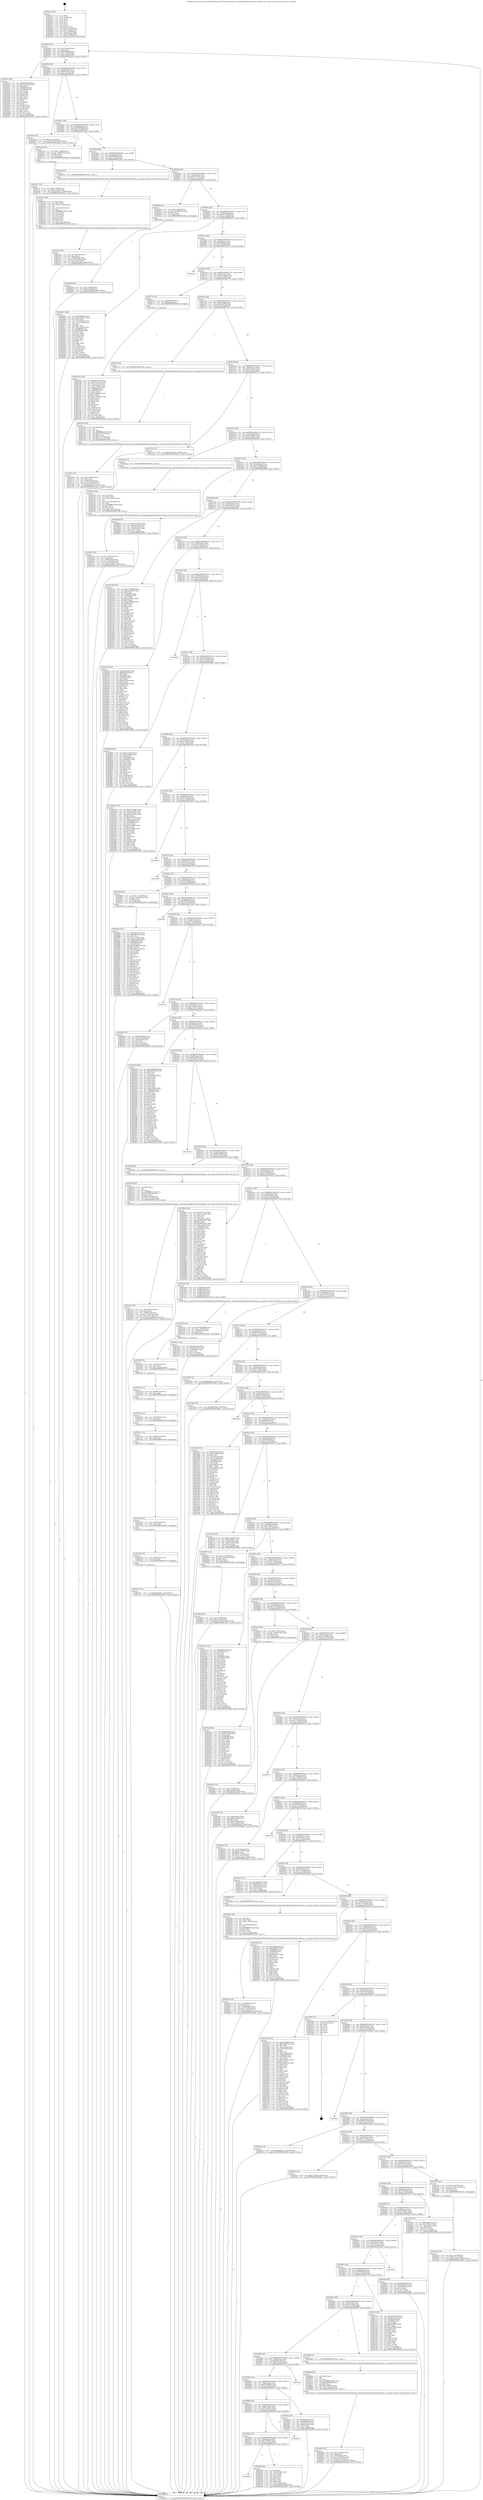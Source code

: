 digraph "0x402010" {
  label = "0x402010 (/mnt/c/Users/mathe/Desktop/tcc/POCII/binaries/extr_reactosbaseapplicationsmstscbsops.c_bs_warp_coords_Final-ollvm.out::main(0))"
  labelloc = "t"
  node[shape=record]

  Entry [label="",width=0.3,height=0.3,shape=circle,fillcolor=black,style=filled]
  "0x402042" [label="{
     0x402042 [32]\l
     | [instrs]\l
     &nbsp;&nbsp;0x402042 \<+6\>: mov -0xb4(%rbp),%eax\l
     &nbsp;&nbsp;0x402048 \<+2\>: mov %eax,%ecx\l
     &nbsp;&nbsp;0x40204a \<+6\>: sub $0x80fbd56b,%ecx\l
     &nbsp;&nbsp;0x402050 \<+6\>: mov %eax,-0xb8(%rbp)\l
     &nbsp;&nbsp;0x402056 \<+6\>: mov %ecx,-0xbc(%rbp)\l
     &nbsp;&nbsp;0x40205c \<+6\>: je 000000000040301e \<main+0x100e\>\l
  }"]
  "0x40301e" [label="{
     0x40301e [86]\l
     | [instrs]\l
     &nbsp;&nbsp;0x40301e \<+5\>: mov $0xbb3c802d,%eax\l
     &nbsp;&nbsp;0x403023 \<+5\>: mov $0x345b1524,%ecx\l
     &nbsp;&nbsp;0x403028 \<+2\>: xor %edx,%edx\l
     &nbsp;&nbsp;0x40302a \<+7\>: mov 0x406060,%esi\l
     &nbsp;&nbsp;0x403031 \<+7\>: mov 0x406064,%edi\l
     &nbsp;&nbsp;0x403038 \<+3\>: sub $0x1,%edx\l
     &nbsp;&nbsp;0x40303b \<+3\>: mov %esi,%r8d\l
     &nbsp;&nbsp;0x40303e \<+3\>: add %edx,%r8d\l
     &nbsp;&nbsp;0x403041 \<+4\>: imul %r8d,%esi\l
     &nbsp;&nbsp;0x403045 \<+3\>: and $0x1,%esi\l
     &nbsp;&nbsp;0x403048 \<+3\>: cmp $0x0,%esi\l
     &nbsp;&nbsp;0x40304b \<+4\>: sete %r9b\l
     &nbsp;&nbsp;0x40304f \<+3\>: cmp $0xa,%edi\l
     &nbsp;&nbsp;0x403052 \<+4\>: setl %r10b\l
     &nbsp;&nbsp;0x403056 \<+3\>: mov %r9b,%r11b\l
     &nbsp;&nbsp;0x403059 \<+3\>: and %r10b,%r11b\l
     &nbsp;&nbsp;0x40305c \<+3\>: xor %r10b,%r9b\l
     &nbsp;&nbsp;0x40305f \<+3\>: or %r9b,%r11b\l
     &nbsp;&nbsp;0x403062 \<+4\>: test $0x1,%r11b\l
     &nbsp;&nbsp;0x403066 \<+3\>: cmovne %ecx,%eax\l
     &nbsp;&nbsp;0x403069 \<+6\>: mov %eax,-0xb4(%rbp)\l
     &nbsp;&nbsp;0x40306f \<+5\>: jmp 00000000004036b2 \<main+0x16a2\>\l
  }"]
  "0x402062" [label="{
     0x402062 [28]\l
     | [instrs]\l
     &nbsp;&nbsp;0x402062 \<+5\>: jmp 0000000000402067 \<main+0x57\>\l
     &nbsp;&nbsp;0x402067 \<+6\>: mov -0xb8(%rbp),%eax\l
     &nbsp;&nbsp;0x40206d \<+5\>: sub $0x81821901,%eax\l
     &nbsp;&nbsp;0x402072 \<+6\>: mov %eax,-0xc0(%rbp)\l
     &nbsp;&nbsp;0x402078 \<+6\>: je 000000000040345d \<main+0x144d\>\l
  }"]
  Exit [label="",width=0.3,height=0.3,shape=circle,fillcolor=black,style=filled,peripheries=2]
  "0x40345d" [label="{
     0x40345d [22]\l
     | [instrs]\l
     &nbsp;&nbsp;0x40345d \<+7\>: movl $0x0,-0x3c(%rbp)\l
     &nbsp;&nbsp;0x403464 \<+10\>: movl $0x5b7d728,-0xb4(%rbp)\l
     &nbsp;&nbsp;0x40346e \<+5\>: jmp 00000000004036b2 \<main+0x16a2\>\l
  }"]
  "0x40207e" [label="{
     0x40207e [28]\l
     | [instrs]\l
     &nbsp;&nbsp;0x40207e \<+5\>: jmp 0000000000402083 \<main+0x73\>\l
     &nbsp;&nbsp;0x402083 \<+6\>: mov -0xb8(%rbp),%eax\l
     &nbsp;&nbsp;0x402089 \<+5\>: sub $0x82904064,%eax\l
     &nbsp;&nbsp;0x40208e \<+6\>: mov %eax,-0xc4(%rbp)\l
     &nbsp;&nbsp;0x402094 \<+6\>: je 0000000000402c00 \<main+0xbf0\>\l
  }"]
  "0x403347" [label="{
     0x403347 [15]\l
     | [instrs]\l
     &nbsp;&nbsp;0x403347 \<+10\>: movl $0x81821901,-0xb4(%rbp)\l
     &nbsp;&nbsp;0x403351 \<+5\>: jmp 00000000004036b2 \<main+0x16a2\>\l
  }"]
  "0x402c00" [label="{
     0x402c00 [23]\l
     | [instrs]\l
     &nbsp;&nbsp;0x402c00 \<+7\>: movl $0x1,-0x80(%rbp)\l
     &nbsp;&nbsp;0x402c07 \<+4\>: movslq -0x80(%rbp),%rax\l
     &nbsp;&nbsp;0x402c0b \<+4\>: shl $0x2,%rax\l
     &nbsp;&nbsp;0x402c0f \<+3\>: mov %rax,%rdi\l
     &nbsp;&nbsp;0x402c12 \<+5\>: call 0000000000401050 \<malloc@plt\>\l
     | [calls]\l
     &nbsp;&nbsp;0x401050 \{1\} (unknown)\l
  }"]
  "0x40209a" [label="{
     0x40209a [28]\l
     | [instrs]\l
     &nbsp;&nbsp;0x40209a \<+5\>: jmp 000000000040209f \<main+0x8f\>\l
     &nbsp;&nbsp;0x40209f \<+6\>: mov -0xb8(%rbp),%eax\l
     &nbsp;&nbsp;0x4020a5 \<+5\>: sub $0x888b9815,%eax\l
     &nbsp;&nbsp;0x4020aa \<+6\>: mov %eax,-0xc8(%rbp)\l
     &nbsp;&nbsp;0x4020b0 \<+6\>: je 0000000000402c58 \<main+0xc48\>\l
  }"]
  "0x403338" [label="{
     0x403338 [15]\l
     | [instrs]\l
     &nbsp;&nbsp;0x403338 \<+7\>: mov -0xa8(%rbp),%rcx\l
     &nbsp;&nbsp;0x40333f \<+3\>: mov %rcx,%rdi\l
     &nbsp;&nbsp;0x403342 \<+5\>: call 0000000000401030 \<free@plt\>\l
     | [calls]\l
     &nbsp;&nbsp;0x401030 \{1\} (unknown)\l
  }"]
  "0x402c58" [label="{
     0x402c58 [5]\l
     | [instrs]\l
     &nbsp;&nbsp;0x402c58 \<+5\>: call 0000000000401160 \<next_i\>\l
     | [calls]\l
     &nbsp;&nbsp;0x401160 \{1\} (/mnt/c/Users/mathe/Desktop/tcc/POCII/binaries/extr_reactosbaseapplicationsmstscbsops.c_bs_warp_coords_Final-ollvm.out::next_i)\l
  }"]
  "0x4020b6" [label="{
     0x4020b6 [28]\l
     | [instrs]\l
     &nbsp;&nbsp;0x4020b6 \<+5\>: jmp 00000000004020bb \<main+0xab\>\l
     &nbsp;&nbsp;0x4020bb \<+6\>: mov -0xb8(%rbp),%eax\l
     &nbsp;&nbsp;0x4020c1 \<+5\>: sub $0x8d710183,%eax\l
     &nbsp;&nbsp;0x4020c6 \<+6\>: mov %eax,-0xcc(%rbp)\l
     &nbsp;&nbsp;0x4020cc \<+6\>: je 00000000004029b9 \<main+0x9a9\>\l
  }"]
  "0x403329" [label="{
     0x403329 [15]\l
     | [instrs]\l
     &nbsp;&nbsp;0x403329 \<+7\>: mov -0x98(%rbp),%rcx\l
     &nbsp;&nbsp;0x403330 \<+3\>: mov %rcx,%rdi\l
     &nbsp;&nbsp;0x403333 \<+5\>: call 0000000000401030 \<free@plt\>\l
     | [calls]\l
     &nbsp;&nbsp;0x401030 \{1\} (unknown)\l
  }"]
  "0x4029b9" [label="{
     0x4029b9 [23]\l
     | [instrs]\l
     &nbsp;&nbsp;0x4029b9 \<+7\>: movl $0x1,-0x60(%rbp)\l
     &nbsp;&nbsp;0x4029c0 \<+4\>: movslq -0x60(%rbp),%rax\l
     &nbsp;&nbsp;0x4029c4 \<+4\>: shl $0x2,%rax\l
     &nbsp;&nbsp;0x4029c8 \<+3\>: mov %rax,%rdi\l
     &nbsp;&nbsp;0x4029cb \<+5\>: call 0000000000401050 \<malloc@plt\>\l
     | [calls]\l
     &nbsp;&nbsp;0x401050 \{1\} (unknown)\l
  }"]
  "0x4020d2" [label="{
     0x4020d2 [28]\l
     | [instrs]\l
     &nbsp;&nbsp;0x4020d2 \<+5\>: jmp 00000000004020d7 \<main+0xc7\>\l
     &nbsp;&nbsp;0x4020d7 \<+6\>: mov -0xb8(%rbp),%eax\l
     &nbsp;&nbsp;0x4020dd \<+5\>: sub $0x8e70c30f,%eax\l
     &nbsp;&nbsp;0x4020e2 \<+6\>: mov %eax,-0xd0(%rbp)\l
     &nbsp;&nbsp;0x4020e8 \<+6\>: je 0000000000402b01 \<main+0xaf1\>\l
  }"]
  "0x40331a" [label="{
     0x40331a [15]\l
     | [instrs]\l
     &nbsp;&nbsp;0x40331a \<+7\>: mov -0x88(%rbp),%rcx\l
     &nbsp;&nbsp;0x403321 \<+3\>: mov %rcx,%rdi\l
     &nbsp;&nbsp;0x403324 \<+5\>: call 0000000000401030 \<free@plt\>\l
     | [calls]\l
     &nbsp;&nbsp;0x401030 \{1\} (unknown)\l
  }"]
  "0x402b01" [label="{
     0x402b01 [106]\l
     | [instrs]\l
     &nbsp;&nbsp;0x402b01 \<+5\>: mov $0x6ffdead2,%eax\l
     &nbsp;&nbsp;0x402b06 \<+5\>: mov $0xca38d0c7,%ecx\l
     &nbsp;&nbsp;0x402b0b \<+2\>: xor %edx,%edx\l
     &nbsp;&nbsp;0x402b0d \<+3\>: mov -0x7c(%rbp),%esi\l
     &nbsp;&nbsp;0x402b10 \<+3\>: cmp -0x70(%rbp),%esi\l
     &nbsp;&nbsp;0x402b13 \<+4\>: setl %dil\l
     &nbsp;&nbsp;0x402b17 \<+4\>: and $0x1,%dil\l
     &nbsp;&nbsp;0x402b1b \<+4\>: mov %dil,-0x2e(%rbp)\l
     &nbsp;&nbsp;0x402b1f \<+7\>: mov 0x406060,%esi\l
     &nbsp;&nbsp;0x402b26 \<+8\>: mov 0x406064,%r8d\l
     &nbsp;&nbsp;0x402b2e \<+3\>: sub $0x1,%edx\l
     &nbsp;&nbsp;0x402b31 \<+3\>: mov %esi,%r9d\l
     &nbsp;&nbsp;0x402b34 \<+3\>: add %edx,%r9d\l
     &nbsp;&nbsp;0x402b37 \<+4\>: imul %r9d,%esi\l
     &nbsp;&nbsp;0x402b3b \<+3\>: and $0x1,%esi\l
     &nbsp;&nbsp;0x402b3e \<+3\>: cmp $0x0,%esi\l
     &nbsp;&nbsp;0x402b41 \<+4\>: sete %dil\l
     &nbsp;&nbsp;0x402b45 \<+4\>: cmp $0xa,%r8d\l
     &nbsp;&nbsp;0x402b49 \<+4\>: setl %r10b\l
     &nbsp;&nbsp;0x402b4d \<+3\>: mov %dil,%r11b\l
     &nbsp;&nbsp;0x402b50 \<+3\>: and %r10b,%r11b\l
     &nbsp;&nbsp;0x402b53 \<+3\>: xor %r10b,%dil\l
     &nbsp;&nbsp;0x402b56 \<+3\>: or %dil,%r11b\l
     &nbsp;&nbsp;0x402b59 \<+4\>: test $0x1,%r11b\l
     &nbsp;&nbsp;0x402b5d \<+3\>: cmovne %ecx,%eax\l
     &nbsp;&nbsp;0x402b60 \<+6\>: mov %eax,-0xb4(%rbp)\l
     &nbsp;&nbsp;0x402b66 \<+5\>: jmp 00000000004036b2 \<main+0x16a2\>\l
  }"]
  "0x4020ee" [label="{
     0x4020ee [28]\l
     | [instrs]\l
     &nbsp;&nbsp;0x4020ee \<+5\>: jmp 00000000004020f3 \<main+0xe3\>\l
     &nbsp;&nbsp;0x4020f3 \<+6\>: mov -0xb8(%rbp),%eax\l
     &nbsp;&nbsp;0x4020f9 \<+5\>: sub $0x9cf682b0,%eax\l
     &nbsp;&nbsp;0x4020fe \<+6\>: mov %eax,-0xd4(%rbp)\l
     &nbsp;&nbsp;0x402104 \<+6\>: je 00000000004033ee \<main+0x13de\>\l
  }"]
  "0x40330e" [label="{
     0x40330e [12]\l
     | [instrs]\l
     &nbsp;&nbsp;0x40330e \<+4\>: mov -0x78(%rbp),%rcx\l
     &nbsp;&nbsp;0x403312 \<+3\>: mov %rcx,%rdi\l
     &nbsp;&nbsp;0x403315 \<+5\>: call 0000000000401030 \<free@plt\>\l
     | [calls]\l
     &nbsp;&nbsp;0x401030 \{1\} (unknown)\l
  }"]
  "0x4033ee" [label="{
     0x4033ee\l
  }", style=dashed]
  "0x40210a" [label="{
     0x40210a [28]\l
     | [instrs]\l
     &nbsp;&nbsp;0x40210a \<+5\>: jmp 000000000040210f \<main+0xff\>\l
     &nbsp;&nbsp;0x40210f \<+6\>: mov -0xb8(%rbp),%eax\l
     &nbsp;&nbsp;0x402115 \<+5\>: sub $0x9d11a362,%eax\l
     &nbsp;&nbsp;0x40211a \<+6\>: mov %eax,-0xd8(%rbp)\l
     &nbsp;&nbsp;0x402120 \<+6\>: je 0000000000402774 \<main+0x764\>\l
  }"]
  "0x403302" [label="{
     0x403302 [12]\l
     | [instrs]\l
     &nbsp;&nbsp;0x403302 \<+4\>: mov -0x68(%rbp),%rcx\l
     &nbsp;&nbsp;0x403306 \<+3\>: mov %rcx,%rdi\l
     &nbsp;&nbsp;0x403309 \<+5\>: call 0000000000401030 \<free@plt\>\l
     | [calls]\l
     &nbsp;&nbsp;0x401030 \{1\} (unknown)\l
  }"]
  "0x402774" [label="{
     0x402774 [13]\l
     | [instrs]\l
     &nbsp;&nbsp;0x402774 \<+4\>: mov -0x48(%rbp),%rax\l
     &nbsp;&nbsp;0x402778 \<+4\>: mov 0x8(%rax),%rdi\l
     &nbsp;&nbsp;0x40277c \<+5\>: call 0000000000401060 \<atoi@plt\>\l
     | [calls]\l
     &nbsp;&nbsp;0x401060 \{1\} (unknown)\l
  }"]
  "0x402126" [label="{
     0x402126 [28]\l
     | [instrs]\l
     &nbsp;&nbsp;0x402126 \<+5\>: jmp 000000000040212b \<main+0x11b\>\l
     &nbsp;&nbsp;0x40212b \<+6\>: mov -0xb8(%rbp),%eax\l
     &nbsp;&nbsp;0x402131 \<+5\>: sub $0x9dae9708,%eax\l
     &nbsp;&nbsp;0x402136 \<+6\>: mov %eax,-0xdc(%rbp)\l
     &nbsp;&nbsp;0x40213c \<+6\>: je 000000000040313f \<main+0x112f\>\l
  }"]
  "0x4032f0" [label="{
     0x4032f0 [18]\l
     | [instrs]\l
     &nbsp;&nbsp;0x4032f0 \<+4\>: mov -0x58(%rbp),%rcx\l
     &nbsp;&nbsp;0x4032f4 \<+3\>: mov %rcx,%rdi\l
     &nbsp;&nbsp;0x4032f7 \<+6\>: mov %eax,-0x1d0(%rbp)\l
     &nbsp;&nbsp;0x4032fd \<+5\>: call 0000000000401030 \<free@plt\>\l
     | [calls]\l
     &nbsp;&nbsp;0x401030 \{1\} (unknown)\l
  }"]
  "0x40313f" [label="{
     0x40313f [5]\l
     | [instrs]\l
     &nbsp;&nbsp;0x40313f \<+5\>: call 0000000000401160 \<next_i\>\l
     | [calls]\l
     &nbsp;&nbsp;0x401160 \{1\} (/mnt/c/Users/mathe/Desktop/tcc/POCII/binaries/extr_reactosbaseapplicationsmstscbsops.c_bs_warp_coords_Final-ollvm.out::next_i)\l
  }"]
  "0x402142" [label="{
     0x402142 [28]\l
     | [instrs]\l
     &nbsp;&nbsp;0x402142 \<+5\>: jmp 0000000000402147 \<main+0x137\>\l
     &nbsp;&nbsp;0x402147 \<+6\>: mov -0xb8(%rbp),%eax\l
     &nbsp;&nbsp;0x40214d \<+5\>: sub $0xa07daa71,%eax\l
     &nbsp;&nbsp;0x402152 \<+6\>: mov %eax,-0xe0(%rbp)\l
     &nbsp;&nbsp;0x402158 \<+6\>: je 00000000004027ea \<main+0x7da\>\l
  }"]
  "0x4032d3" [label="{
     0x4032d3 [29]\l
     | [instrs]\l
     &nbsp;&nbsp;0x4032d3 \<+10\>: movabs $0x4040b6,%rdi\l
     &nbsp;&nbsp;0x4032dd \<+6\>: mov %eax,-0xb0(%rbp)\l
     &nbsp;&nbsp;0x4032e3 \<+6\>: mov -0xb0(%rbp),%esi\l
     &nbsp;&nbsp;0x4032e9 \<+2\>: mov $0x0,%al\l
     &nbsp;&nbsp;0x4032eb \<+5\>: call 0000000000401040 \<printf@plt\>\l
     | [calls]\l
     &nbsp;&nbsp;0x401040 \{1\} (unknown)\l
  }"]
  "0x4027ea" [label="{
     0x4027ea [15]\l
     | [instrs]\l
     &nbsp;&nbsp;0x4027ea \<+10\>: movl $0x552c03e2,-0xb4(%rbp)\l
     &nbsp;&nbsp;0x4027f4 \<+5\>: jmp 00000000004036b2 \<main+0x16a2\>\l
  }"]
  "0x40215e" [label="{
     0x40215e [28]\l
     | [instrs]\l
     &nbsp;&nbsp;0x40215e \<+5\>: jmp 0000000000402163 \<main+0x153\>\l
     &nbsp;&nbsp;0x402163 \<+6\>: mov -0xb8(%rbp),%eax\l
     &nbsp;&nbsp;0x402169 \<+5\>: sub $0xa5c69fb7,%eax\l
     &nbsp;&nbsp;0x40216e \<+6\>: mov %eax,-0xe4(%rbp)\l
     &nbsp;&nbsp;0x402174 \<+6\>: je 0000000000402e2e \<main+0xe1e\>\l
  }"]
  "0x40316c" [label="{
     0x40316c [41]\l
     | [instrs]\l
     &nbsp;&nbsp;0x40316c \<+6\>: mov -0x1cc(%rbp),%ecx\l
     &nbsp;&nbsp;0x403172 \<+3\>: imul %eax,%ecx\l
     &nbsp;&nbsp;0x403175 \<+7\>: mov -0xa8(%rbp),%rsi\l
     &nbsp;&nbsp;0x40317c \<+7\>: movslq -0xac(%rbp),%rdi\l
     &nbsp;&nbsp;0x403183 \<+3\>: mov %ecx,(%rsi,%rdi,4)\l
     &nbsp;&nbsp;0x403186 \<+10\>: movl $0xa9a96e31,-0xb4(%rbp)\l
     &nbsp;&nbsp;0x403190 \<+5\>: jmp 00000000004036b2 \<main+0x16a2\>\l
  }"]
  "0x402e2e" [label="{
     0x402e2e [5]\l
     | [instrs]\l
     &nbsp;&nbsp;0x402e2e \<+5\>: call 0000000000401160 \<next_i\>\l
     | [calls]\l
     &nbsp;&nbsp;0x401160 \{1\} (/mnt/c/Users/mathe/Desktop/tcc/POCII/binaries/extr_reactosbaseapplicationsmstscbsops.c_bs_warp_coords_Final-ollvm.out::next_i)\l
  }"]
  "0x40217a" [label="{
     0x40217a [28]\l
     | [instrs]\l
     &nbsp;&nbsp;0x40217a \<+5\>: jmp 000000000040217f \<main+0x16f\>\l
     &nbsp;&nbsp;0x40217f \<+6\>: mov -0xb8(%rbp),%eax\l
     &nbsp;&nbsp;0x402185 \<+5\>: sub $0xa7c0fadd,%eax\l
     &nbsp;&nbsp;0x40218a \<+6\>: mov %eax,-0xe8(%rbp)\l
     &nbsp;&nbsp;0x402190 \<+6\>: je 0000000000402848 \<main+0x838\>\l
  }"]
  "0x403144" [label="{
     0x403144 [40]\l
     | [instrs]\l
     &nbsp;&nbsp;0x403144 \<+5\>: mov $0x2,%ecx\l
     &nbsp;&nbsp;0x403149 \<+1\>: cltd\l
     &nbsp;&nbsp;0x40314a \<+2\>: idiv %ecx\l
     &nbsp;&nbsp;0x40314c \<+6\>: imul $0xfffffffe,%edx,%ecx\l
     &nbsp;&nbsp;0x403152 \<+6\>: sub $0xbc71199e,%ecx\l
     &nbsp;&nbsp;0x403158 \<+3\>: add $0x1,%ecx\l
     &nbsp;&nbsp;0x40315b \<+6\>: add $0xbc71199e,%ecx\l
     &nbsp;&nbsp;0x403161 \<+6\>: mov %ecx,-0x1cc(%rbp)\l
     &nbsp;&nbsp;0x403167 \<+5\>: call 0000000000401160 \<next_i\>\l
     | [calls]\l
     &nbsp;&nbsp;0x401160 \{1\} (/mnt/c/Users/mathe/Desktop/tcc/POCII/binaries/extr_reactosbaseapplicationsmstscbsops.c_bs_warp_coords_Final-ollvm.out::next_i)\l
  }"]
  "0x402848" [label="{
     0x402848 [30]\l
     | [instrs]\l
     &nbsp;&nbsp;0x402848 \<+5\>: mov $0x8d710183,%eax\l
     &nbsp;&nbsp;0x40284d \<+5\>: mov $0x6aa7bbfe,%ecx\l
     &nbsp;&nbsp;0x402852 \<+3\>: mov -0x5c(%rbp),%edx\l
     &nbsp;&nbsp;0x402855 \<+3\>: cmp -0x50(%rbp),%edx\l
     &nbsp;&nbsp;0x402858 \<+3\>: cmovl %ecx,%eax\l
     &nbsp;&nbsp;0x40285b \<+6\>: mov %eax,-0xb4(%rbp)\l
     &nbsp;&nbsp;0x402861 \<+5\>: jmp 00000000004036b2 \<main+0x16a2\>\l
  }"]
  "0x402196" [label="{
     0x402196 [28]\l
     | [instrs]\l
     &nbsp;&nbsp;0x402196 \<+5\>: jmp 000000000040219b \<main+0x18b\>\l
     &nbsp;&nbsp;0x40219b \<+6\>: mov -0xb8(%rbp),%eax\l
     &nbsp;&nbsp;0x4021a1 \<+5\>: sub $0xa9a96e31,%eax\l
     &nbsp;&nbsp;0x4021a6 \<+6\>: mov %eax,-0xec(%rbp)\l
     &nbsp;&nbsp;0x4021ac \<+6\>: je 0000000000403195 \<main+0x1185\>\l
  }"]
  "0x402f63" [label="{
     0x402f63 [172]\l
     | [instrs]\l
     &nbsp;&nbsp;0x402f63 \<+5\>: mov $0xb2be6cd5,%ecx\l
     &nbsp;&nbsp;0x402f68 \<+5\>: mov $0xf0613bcd,%edx\l
     &nbsp;&nbsp;0x402f6d \<+3\>: mov $0x1,%sil\l
     &nbsp;&nbsp;0x402f70 \<+7\>: mov %rax,-0xa8(%rbp)\l
     &nbsp;&nbsp;0x402f77 \<+10\>: movl $0x0,-0xac(%rbp)\l
     &nbsp;&nbsp;0x402f81 \<+8\>: mov 0x406060,%r8d\l
     &nbsp;&nbsp;0x402f89 \<+8\>: mov 0x406064,%r9d\l
     &nbsp;&nbsp;0x402f91 \<+3\>: mov %r8d,%r10d\l
     &nbsp;&nbsp;0x402f94 \<+7\>: add $0xbefa8eb7,%r10d\l
     &nbsp;&nbsp;0x402f9b \<+4\>: sub $0x1,%r10d\l
     &nbsp;&nbsp;0x402f9f \<+7\>: sub $0xbefa8eb7,%r10d\l
     &nbsp;&nbsp;0x402fa6 \<+4\>: imul %r10d,%r8d\l
     &nbsp;&nbsp;0x402faa \<+4\>: and $0x1,%r8d\l
     &nbsp;&nbsp;0x402fae \<+4\>: cmp $0x0,%r8d\l
     &nbsp;&nbsp;0x402fb2 \<+4\>: sete %r11b\l
     &nbsp;&nbsp;0x402fb6 \<+4\>: cmp $0xa,%r9d\l
     &nbsp;&nbsp;0x402fba \<+3\>: setl %bl\l
     &nbsp;&nbsp;0x402fbd \<+3\>: mov %r11b,%r14b\l
     &nbsp;&nbsp;0x402fc0 \<+4\>: xor $0xff,%r14b\l
     &nbsp;&nbsp;0x402fc4 \<+3\>: mov %bl,%r15b\l
     &nbsp;&nbsp;0x402fc7 \<+4\>: xor $0xff,%r15b\l
     &nbsp;&nbsp;0x402fcb \<+4\>: xor $0x0,%sil\l
     &nbsp;&nbsp;0x402fcf \<+3\>: mov %r14b,%r12b\l
     &nbsp;&nbsp;0x402fd2 \<+4\>: and $0x0,%r12b\l
     &nbsp;&nbsp;0x402fd6 \<+3\>: and %sil,%r11b\l
     &nbsp;&nbsp;0x402fd9 \<+3\>: mov %r15b,%r13b\l
     &nbsp;&nbsp;0x402fdc \<+4\>: and $0x0,%r13b\l
     &nbsp;&nbsp;0x402fe0 \<+3\>: and %sil,%bl\l
     &nbsp;&nbsp;0x402fe3 \<+3\>: or %r11b,%r12b\l
     &nbsp;&nbsp;0x402fe6 \<+3\>: or %bl,%r13b\l
     &nbsp;&nbsp;0x402fe9 \<+3\>: xor %r13b,%r12b\l
     &nbsp;&nbsp;0x402fec \<+3\>: or %r15b,%r14b\l
     &nbsp;&nbsp;0x402fef \<+4\>: xor $0xff,%r14b\l
     &nbsp;&nbsp;0x402ff3 \<+4\>: or $0x0,%sil\l
     &nbsp;&nbsp;0x402ff7 \<+3\>: and %sil,%r14b\l
     &nbsp;&nbsp;0x402ffa \<+3\>: or %r14b,%r12b\l
     &nbsp;&nbsp;0x402ffd \<+4\>: test $0x1,%r12b\l
     &nbsp;&nbsp;0x403001 \<+3\>: cmovne %edx,%ecx\l
     &nbsp;&nbsp;0x403004 \<+6\>: mov %ecx,-0xb4(%rbp)\l
     &nbsp;&nbsp;0x40300a \<+5\>: jmp 00000000004036b2 \<main+0x16a2\>\l
  }"]
  "0x403195" [label="{
     0x403195 [147]\l
     | [instrs]\l
     &nbsp;&nbsp;0x403195 \<+5\>: mov $0x133c8b65,%eax\l
     &nbsp;&nbsp;0x40319a \<+5\>: mov $0xba3b5b0f,%ecx\l
     &nbsp;&nbsp;0x40319f \<+2\>: mov $0x1,%dl\l
     &nbsp;&nbsp;0x4031a1 \<+7\>: mov 0x406060,%esi\l
     &nbsp;&nbsp;0x4031a8 \<+7\>: mov 0x406064,%edi\l
     &nbsp;&nbsp;0x4031af \<+3\>: mov %esi,%r8d\l
     &nbsp;&nbsp;0x4031b2 \<+7\>: add $0xa8cf78b0,%r8d\l
     &nbsp;&nbsp;0x4031b9 \<+4\>: sub $0x1,%r8d\l
     &nbsp;&nbsp;0x4031bd \<+7\>: sub $0xa8cf78b0,%r8d\l
     &nbsp;&nbsp;0x4031c4 \<+4\>: imul %r8d,%esi\l
     &nbsp;&nbsp;0x4031c8 \<+3\>: and $0x1,%esi\l
     &nbsp;&nbsp;0x4031cb \<+3\>: cmp $0x0,%esi\l
     &nbsp;&nbsp;0x4031ce \<+4\>: sete %r9b\l
     &nbsp;&nbsp;0x4031d2 \<+3\>: cmp $0xa,%edi\l
     &nbsp;&nbsp;0x4031d5 \<+4\>: setl %r10b\l
     &nbsp;&nbsp;0x4031d9 \<+3\>: mov %r9b,%r11b\l
     &nbsp;&nbsp;0x4031dc \<+4\>: xor $0xff,%r11b\l
     &nbsp;&nbsp;0x4031e0 \<+3\>: mov %r10b,%bl\l
     &nbsp;&nbsp;0x4031e3 \<+3\>: xor $0xff,%bl\l
     &nbsp;&nbsp;0x4031e6 \<+3\>: xor $0x0,%dl\l
     &nbsp;&nbsp;0x4031e9 \<+3\>: mov %r11b,%r14b\l
     &nbsp;&nbsp;0x4031ec \<+4\>: and $0x0,%r14b\l
     &nbsp;&nbsp;0x4031f0 \<+3\>: and %dl,%r9b\l
     &nbsp;&nbsp;0x4031f3 \<+3\>: mov %bl,%r15b\l
     &nbsp;&nbsp;0x4031f6 \<+4\>: and $0x0,%r15b\l
     &nbsp;&nbsp;0x4031fa \<+3\>: and %dl,%r10b\l
     &nbsp;&nbsp;0x4031fd \<+3\>: or %r9b,%r14b\l
     &nbsp;&nbsp;0x403200 \<+3\>: or %r10b,%r15b\l
     &nbsp;&nbsp;0x403203 \<+3\>: xor %r15b,%r14b\l
     &nbsp;&nbsp;0x403206 \<+3\>: or %bl,%r11b\l
     &nbsp;&nbsp;0x403209 \<+4\>: xor $0xff,%r11b\l
     &nbsp;&nbsp;0x40320d \<+3\>: or $0x0,%dl\l
     &nbsp;&nbsp;0x403210 \<+3\>: and %dl,%r11b\l
     &nbsp;&nbsp;0x403213 \<+3\>: or %r11b,%r14b\l
     &nbsp;&nbsp;0x403216 \<+4\>: test $0x1,%r14b\l
     &nbsp;&nbsp;0x40321a \<+3\>: cmovne %ecx,%eax\l
     &nbsp;&nbsp;0x40321d \<+6\>: mov %eax,-0xb4(%rbp)\l
     &nbsp;&nbsp;0x403223 \<+5\>: jmp 00000000004036b2 \<main+0x16a2\>\l
  }"]
  "0x4021b2" [label="{
     0x4021b2 [28]\l
     | [instrs]\l
     &nbsp;&nbsp;0x4021b2 \<+5\>: jmp 00000000004021b7 \<main+0x1a7\>\l
     &nbsp;&nbsp;0x4021b7 \<+6\>: mov -0xb8(%rbp),%eax\l
     &nbsp;&nbsp;0x4021bd \<+5\>: sub $0xab7aae63,%eax\l
     &nbsp;&nbsp;0x4021c2 \<+6\>: mov %eax,-0xf0(%rbp)\l
     &nbsp;&nbsp;0x4021c8 \<+6\>: je 0000000000402eb3 \<main+0xea3\>\l
  }"]
  "0x4026d6" [label="{
     0x4026d6\l
  }", style=dashed]
  "0x402eb3" [label="{
     0x402eb3 [147]\l
     | [instrs]\l
     &nbsp;&nbsp;0x402eb3 \<+5\>: mov $0xb2be6cd5,%eax\l
     &nbsp;&nbsp;0x402eb8 \<+5\>: mov $0xbfdaaf0d,%ecx\l
     &nbsp;&nbsp;0x402ebd \<+2\>: mov $0x1,%dl\l
     &nbsp;&nbsp;0x402ebf \<+7\>: mov 0x406060,%esi\l
     &nbsp;&nbsp;0x402ec6 \<+7\>: mov 0x406064,%edi\l
     &nbsp;&nbsp;0x402ecd \<+3\>: mov %esi,%r8d\l
     &nbsp;&nbsp;0x402ed0 \<+7\>: sub $0x4f20a460,%r8d\l
     &nbsp;&nbsp;0x402ed7 \<+4\>: sub $0x1,%r8d\l
     &nbsp;&nbsp;0x402edb \<+7\>: add $0x4f20a460,%r8d\l
     &nbsp;&nbsp;0x402ee2 \<+4\>: imul %r8d,%esi\l
     &nbsp;&nbsp;0x402ee6 \<+3\>: and $0x1,%esi\l
     &nbsp;&nbsp;0x402ee9 \<+3\>: cmp $0x0,%esi\l
     &nbsp;&nbsp;0x402eec \<+4\>: sete %r9b\l
     &nbsp;&nbsp;0x402ef0 \<+3\>: cmp $0xa,%edi\l
     &nbsp;&nbsp;0x402ef3 \<+4\>: setl %r10b\l
     &nbsp;&nbsp;0x402ef7 \<+3\>: mov %r9b,%r11b\l
     &nbsp;&nbsp;0x402efa \<+4\>: xor $0xff,%r11b\l
     &nbsp;&nbsp;0x402efe \<+3\>: mov %r10b,%bl\l
     &nbsp;&nbsp;0x402f01 \<+3\>: xor $0xff,%bl\l
     &nbsp;&nbsp;0x402f04 \<+3\>: xor $0x1,%dl\l
     &nbsp;&nbsp;0x402f07 \<+3\>: mov %r11b,%r14b\l
     &nbsp;&nbsp;0x402f0a \<+4\>: and $0xff,%r14b\l
     &nbsp;&nbsp;0x402f0e \<+3\>: and %dl,%r9b\l
     &nbsp;&nbsp;0x402f11 \<+3\>: mov %bl,%r15b\l
     &nbsp;&nbsp;0x402f14 \<+4\>: and $0xff,%r15b\l
     &nbsp;&nbsp;0x402f18 \<+3\>: and %dl,%r10b\l
     &nbsp;&nbsp;0x402f1b \<+3\>: or %r9b,%r14b\l
     &nbsp;&nbsp;0x402f1e \<+3\>: or %r10b,%r15b\l
     &nbsp;&nbsp;0x402f21 \<+3\>: xor %r15b,%r14b\l
     &nbsp;&nbsp;0x402f24 \<+3\>: or %bl,%r11b\l
     &nbsp;&nbsp;0x402f27 \<+4\>: xor $0xff,%r11b\l
     &nbsp;&nbsp;0x402f2b \<+3\>: or $0x1,%dl\l
     &nbsp;&nbsp;0x402f2e \<+3\>: and %dl,%r11b\l
     &nbsp;&nbsp;0x402f31 \<+3\>: or %r11b,%r14b\l
     &nbsp;&nbsp;0x402f34 \<+4\>: test $0x1,%r14b\l
     &nbsp;&nbsp;0x402f38 \<+3\>: cmovne %ecx,%eax\l
     &nbsp;&nbsp;0x402f3b \<+6\>: mov %eax,-0xb4(%rbp)\l
     &nbsp;&nbsp;0x402f41 \<+5\>: jmp 00000000004036b2 \<main+0x16a2\>\l
  }"]
  "0x4021ce" [label="{
     0x4021ce [28]\l
     | [instrs]\l
     &nbsp;&nbsp;0x4021ce \<+5\>: jmp 00000000004021d3 \<main+0x1c3\>\l
     &nbsp;&nbsp;0x4021d3 \<+6\>: mov -0xb8(%rbp),%eax\l
     &nbsp;&nbsp;0x4021d9 \<+5\>: sub $0xb2be6cd5,%eax\l
     &nbsp;&nbsp;0x4021de \<+6\>: mov %eax,-0xf4(%rbp)\l
     &nbsp;&nbsp;0x4021e4 \<+6\>: je 0000000000403626 \<main+0x1616\>\l
  }"]
  "0x402e89" [label="{
     0x402e89 [42]\l
     | [instrs]\l
     &nbsp;&nbsp;0x402e89 \<+2\>: xor %eax,%eax\l
     &nbsp;&nbsp;0x402e8b \<+6\>: mov -0x9c(%rbp),%ecx\l
     &nbsp;&nbsp;0x402e91 \<+2\>: mov %eax,%edx\l
     &nbsp;&nbsp;0x402e93 \<+2\>: sub %ecx,%edx\l
     &nbsp;&nbsp;0x402e95 \<+2\>: mov %eax,%ecx\l
     &nbsp;&nbsp;0x402e97 \<+3\>: sub $0x1,%ecx\l
     &nbsp;&nbsp;0x402e9a \<+2\>: add %ecx,%edx\l
     &nbsp;&nbsp;0x402e9c \<+2\>: sub %edx,%eax\l
     &nbsp;&nbsp;0x402e9e \<+6\>: mov %eax,-0x9c(%rbp)\l
     &nbsp;&nbsp;0x402ea4 \<+10\>: movl $0x1f6109f,-0xb4(%rbp)\l
     &nbsp;&nbsp;0x402eae \<+5\>: jmp 00000000004036b2 \<main+0x16a2\>\l
  }"]
  "0x403626" [label="{
     0x403626\l
  }", style=dashed]
  "0x4021ea" [label="{
     0x4021ea [28]\l
     | [instrs]\l
     &nbsp;&nbsp;0x4021ea \<+5\>: jmp 00000000004021ef \<main+0x1df\>\l
     &nbsp;&nbsp;0x4021ef \<+6\>: mov -0xb8(%rbp),%eax\l
     &nbsp;&nbsp;0x4021f5 \<+5\>: sub $0xb7a73100,%eax\l
     &nbsp;&nbsp;0x4021fa \<+6\>: mov %eax,-0xf8(%rbp)\l
     &nbsp;&nbsp;0x402200 \<+6\>: je 00000000004028b6 \<main+0x8a6\>\l
  }"]
  "0x4026ba" [label="{
     0x4026ba [28]\l
     | [instrs]\l
     &nbsp;&nbsp;0x4026ba \<+5\>: jmp 00000000004026bf \<main+0x6af\>\l
     &nbsp;&nbsp;0x4026bf \<+6\>: mov -0xb8(%rbp),%eax\l
     &nbsp;&nbsp;0x4026c5 \<+5\>: sub $0x7e47f897,%eax\l
     &nbsp;&nbsp;0x4026ca \<+6\>: mov %eax,-0x1a8(%rbp)\l
     &nbsp;&nbsp;0x4026d0 \<+6\>: je 0000000000402e89 \<main+0xe79\>\l
  }"]
  "0x4028b6" [label="{
     0x4028b6 [86]\l
     | [instrs]\l
     &nbsp;&nbsp;0x4028b6 \<+5\>: mov $0xc7f1e2c4,%eax\l
     &nbsp;&nbsp;0x4028bb \<+5\>: mov $0xe23af8ff,%ecx\l
     &nbsp;&nbsp;0x4028c0 \<+2\>: xor %edx,%edx\l
     &nbsp;&nbsp;0x4028c2 \<+7\>: mov 0x406060,%esi\l
     &nbsp;&nbsp;0x4028c9 \<+7\>: mov 0x406064,%edi\l
     &nbsp;&nbsp;0x4028d0 \<+3\>: sub $0x1,%edx\l
     &nbsp;&nbsp;0x4028d3 \<+3\>: mov %esi,%r8d\l
     &nbsp;&nbsp;0x4028d6 \<+3\>: add %edx,%r8d\l
     &nbsp;&nbsp;0x4028d9 \<+4\>: imul %r8d,%esi\l
     &nbsp;&nbsp;0x4028dd \<+3\>: and $0x1,%esi\l
     &nbsp;&nbsp;0x4028e0 \<+3\>: cmp $0x0,%esi\l
     &nbsp;&nbsp;0x4028e3 \<+4\>: sete %r9b\l
     &nbsp;&nbsp;0x4028e7 \<+3\>: cmp $0xa,%edi\l
     &nbsp;&nbsp;0x4028ea \<+4\>: setl %r10b\l
     &nbsp;&nbsp;0x4028ee \<+3\>: mov %r9b,%r11b\l
     &nbsp;&nbsp;0x4028f1 \<+3\>: and %r10b,%r11b\l
     &nbsp;&nbsp;0x4028f4 \<+3\>: xor %r10b,%r9b\l
     &nbsp;&nbsp;0x4028f7 \<+3\>: or %r9b,%r11b\l
     &nbsp;&nbsp;0x4028fa \<+4\>: test $0x1,%r11b\l
     &nbsp;&nbsp;0x4028fe \<+3\>: cmovne %ecx,%eax\l
     &nbsp;&nbsp;0x402901 \<+6\>: mov %eax,-0xb4(%rbp)\l
     &nbsp;&nbsp;0x402907 \<+5\>: jmp 00000000004036b2 \<main+0x16a2\>\l
  }"]
  "0x402206" [label="{
     0x402206 [28]\l
     | [instrs]\l
     &nbsp;&nbsp;0x402206 \<+5\>: jmp 000000000040220b \<main+0x1fb\>\l
     &nbsp;&nbsp;0x40220b \<+6\>: mov -0xb8(%rbp),%eax\l
     &nbsp;&nbsp;0x402211 \<+5\>: sub $0xba3b5b0f,%eax\l
     &nbsp;&nbsp;0x402216 \<+6\>: mov %eax,-0xfc(%rbp)\l
     &nbsp;&nbsp;0x40221c \<+6\>: je 0000000000403228 \<main+0x1218\>\l
  }"]
  "0x403694" [label="{
     0x403694\l
  }", style=dashed]
  "0x403228" [label="{
     0x403228 [118]\l
     | [instrs]\l
     &nbsp;&nbsp;0x403228 \<+5\>: mov $0x133c8b65,%eax\l
     &nbsp;&nbsp;0x40322d \<+5\>: mov $0xf4314881,%ecx\l
     &nbsp;&nbsp;0x403232 \<+6\>: mov -0xac(%rbp),%edx\l
     &nbsp;&nbsp;0x403238 \<+6\>: add $0xd57e37d1,%edx\l
     &nbsp;&nbsp;0x40323e \<+3\>: add $0x1,%edx\l
     &nbsp;&nbsp;0x403241 \<+6\>: sub $0xd57e37d1,%edx\l
     &nbsp;&nbsp;0x403247 \<+6\>: mov %edx,-0xac(%rbp)\l
     &nbsp;&nbsp;0x40324d \<+7\>: mov 0x406060,%edx\l
     &nbsp;&nbsp;0x403254 \<+7\>: mov 0x406064,%esi\l
     &nbsp;&nbsp;0x40325b \<+2\>: mov %edx,%edi\l
     &nbsp;&nbsp;0x40325d \<+6\>: add $0xaa1f85f4,%edi\l
     &nbsp;&nbsp;0x403263 \<+3\>: sub $0x1,%edi\l
     &nbsp;&nbsp;0x403266 \<+6\>: sub $0xaa1f85f4,%edi\l
     &nbsp;&nbsp;0x40326c \<+3\>: imul %edi,%edx\l
     &nbsp;&nbsp;0x40326f \<+3\>: and $0x1,%edx\l
     &nbsp;&nbsp;0x403272 \<+3\>: cmp $0x0,%edx\l
     &nbsp;&nbsp;0x403275 \<+4\>: sete %r8b\l
     &nbsp;&nbsp;0x403279 \<+3\>: cmp $0xa,%esi\l
     &nbsp;&nbsp;0x40327c \<+4\>: setl %r9b\l
     &nbsp;&nbsp;0x403280 \<+3\>: mov %r8b,%r10b\l
     &nbsp;&nbsp;0x403283 \<+3\>: and %r9b,%r10b\l
     &nbsp;&nbsp;0x403286 \<+3\>: xor %r9b,%r8b\l
     &nbsp;&nbsp;0x403289 \<+3\>: or %r8b,%r10b\l
     &nbsp;&nbsp;0x40328c \<+4\>: test $0x1,%r10b\l
     &nbsp;&nbsp;0x403290 \<+3\>: cmovne %ecx,%eax\l
     &nbsp;&nbsp;0x403293 \<+6\>: mov %eax,-0xb4(%rbp)\l
     &nbsp;&nbsp;0x403299 \<+5\>: jmp 00000000004036b2 \<main+0x16a2\>\l
  }"]
  "0x402222" [label="{
     0x402222 [28]\l
     | [instrs]\l
     &nbsp;&nbsp;0x402222 \<+5\>: jmp 0000000000402227 \<main+0x217\>\l
     &nbsp;&nbsp;0x402227 \<+6\>: mov -0xb8(%rbp),%eax\l
     &nbsp;&nbsp;0x40222d \<+5\>: sub $0xbb3c802d,%eax\l
     &nbsp;&nbsp;0x402232 \<+6\>: mov %eax,-0x100(%rbp)\l
     &nbsp;&nbsp;0x402238 \<+6\>: je 0000000000403663 \<main+0x1653\>\l
  }"]
  "0x402e5f" [label="{
     0x402e5f [42]\l
     | [instrs]\l
     &nbsp;&nbsp;0x402e5f \<+6\>: mov -0x1c8(%rbp),%ecx\l
     &nbsp;&nbsp;0x402e65 \<+3\>: imul %eax,%ecx\l
     &nbsp;&nbsp;0x402e68 \<+7\>: mov -0x98(%rbp),%rdi\l
     &nbsp;&nbsp;0x402e6f \<+7\>: movslq -0x9c(%rbp),%r8\l
     &nbsp;&nbsp;0x402e76 \<+4\>: mov %ecx,(%rdi,%r8,4)\l
     &nbsp;&nbsp;0x402e7a \<+10\>: movl $0x7e47f897,-0xb4(%rbp)\l
     &nbsp;&nbsp;0x402e84 \<+5\>: jmp 00000000004036b2 \<main+0x16a2\>\l
  }"]
  "0x403663" [label="{
     0x403663\l
  }", style=dashed]
  "0x40223e" [label="{
     0x40223e [28]\l
     | [instrs]\l
     &nbsp;&nbsp;0x40223e \<+5\>: jmp 0000000000402243 \<main+0x233\>\l
     &nbsp;&nbsp;0x402243 \<+6\>: mov -0xb8(%rbp),%eax\l
     &nbsp;&nbsp;0x402249 \<+5\>: sub $0xbcbea1cd,%eax\l
     &nbsp;&nbsp;0x40224e \<+6\>: mov %eax,-0x104(%rbp)\l
     &nbsp;&nbsp;0x402254 \<+6\>: je 0000000000403356 \<main+0x1346\>\l
  }"]
  "0x402e33" [label="{
     0x402e33 [44]\l
     | [instrs]\l
     &nbsp;&nbsp;0x402e33 \<+2\>: xor %ecx,%ecx\l
     &nbsp;&nbsp;0x402e35 \<+5\>: mov $0x2,%edx\l
     &nbsp;&nbsp;0x402e3a \<+6\>: mov %edx,-0x1c4(%rbp)\l
     &nbsp;&nbsp;0x402e40 \<+1\>: cltd\l
     &nbsp;&nbsp;0x402e41 \<+6\>: mov -0x1c4(%rbp),%esi\l
     &nbsp;&nbsp;0x402e47 \<+2\>: idiv %esi\l
     &nbsp;&nbsp;0x402e49 \<+6\>: imul $0xfffffffe,%edx,%edx\l
     &nbsp;&nbsp;0x402e4f \<+3\>: sub $0x1,%ecx\l
     &nbsp;&nbsp;0x402e52 \<+2\>: sub %ecx,%edx\l
     &nbsp;&nbsp;0x402e54 \<+6\>: mov %edx,-0x1c8(%rbp)\l
     &nbsp;&nbsp;0x402e5a \<+5\>: call 0000000000401160 \<next_i\>\l
     | [calls]\l
     &nbsp;&nbsp;0x401160 \{1\} (/mnt/c/Users/mathe/Desktop/tcc/POCII/binaries/extr_reactosbaseapplicationsmstscbsops.c_bs_warp_coords_Final-ollvm.out::next_i)\l
  }"]
  "0x403356" [label="{
     0x403356\l
  }", style=dashed]
  "0x40225a" [label="{
     0x40225a [28]\l
     | [instrs]\l
     &nbsp;&nbsp;0x40225a \<+5\>: jmp 000000000040225f \<main+0x24f\>\l
     &nbsp;&nbsp;0x40225f \<+6\>: mov -0xb8(%rbp),%eax\l
     &nbsp;&nbsp;0x402265 \<+5\>: sub $0xbfdaaf0d,%eax\l
     &nbsp;&nbsp;0x40226a \<+6\>: mov %eax,-0x108(%rbp)\l
     &nbsp;&nbsp;0x402270 \<+6\>: je 0000000000402f46 \<main+0xf36\>\l
  }"]
  "0x402dea" [label="{
     0x402dea [32]\l
     | [instrs]\l
     &nbsp;&nbsp;0x402dea \<+7\>: mov %rax,-0x98(%rbp)\l
     &nbsp;&nbsp;0x402df1 \<+10\>: movl $0x0,-0x9c(%rbp)\l
     &nbsp;&nbsp;0x402dfb \<+10\>: movl $0x1f6109f,-0xb4(%rbp)\l
     &nbsp;&nbsp;0x402e05 \<+5\>: jmp 00000000004036b2 \<main+0x16a2\>\l
  }"]
  "0x402f46" [label="{
     0x402f46 [29]\l
     | [instrs]\l
     &nbsp;&nbsp;0x402f46 \<+10\>: movl $0x1,-0xa0(%rbp)\l
     &nbsp;&nbsp;0x402f50 \<+7\>: movslq -0xa0(%rbp),%rax\l
     &nbsp;&nbsp;0x402f57 \<+4\>: shl $0x2,%rax\l
     &nbsp;&nbsp;0x402f5b \<+3\>: mov %rax,%rdi\l
     &nbsp;&nbsp;0x402f5e \<+5\>: call 0000000000401050 \<malloc@plt\>\l
     | [calls]\l
     &nbsp;&nbsp;0x401050 \{1\} (unknown)\l
  }"]
  "0x402276" [label="{
     0x402276 [28]\l
     | [instrs]\l
     &nbsp;&nbsp;0x402276 \<+5\>: jmp 000000000040227b \<main+0x26b\>\l
     &nbsp;&nbsp;0x40227b \<+6\>: mov -0xb8(%rbp),%eax\l
     &nbsp;&nbsp;0x402281 \<+5\>: sub $0xc66bbad8,%eax\l
     &nbsp;&nbsp;0x402286 \<+6\>: mov %eax,-0x10c(%rbp)\l
     &nbsp;&nbsp;0x40228c \<+6\>: je 00000000004035fc \<main+0x15ec\>\l
  }"]
  "0x402c91" [label="{
     0x402c91 [42]\l
     | [instrs]\l
     &nbsp;&nbsp;0x402c91 \<+6\>: mov -0x1c0(%rbp),%ecx\l
     &nbsp;&nbsp;0x402c97 \<+3\>: imul %eax,%ecx\l
     &nbsp;&nbsp;0x402c9a \<+7\>: mov -0x88(%rbp),%r8\l
     &nbsp;&nbsp;0x402ca1 \<+7\>: movslq -0x8c(%rbp),%r9\l
     &nbsp;&nbsp;0x402ca8 \<+4\>: mov %ecx,(%r8,%r9,4)\l
     &nbsp;&nbsp;0x402cac \<+10\>: movl $0x3331bb0e,-0xb4(%rbp)\l
     &nbsp;&nbsp;0x402cb6 \<+5\>: jmp 00000000004036b2 \<main+0x16a2\>\l
  }"]
  "0x4035fc" [label="{
     0x4035fc\l
  }", style=dashed]
  "0x402292" [label="{
     0x402292 [28]\l
     | [instrs]\l
     &nbsp;&nbsp;0x402292 \<+5\>: jmp 0000000000402297 \<main+0x287\>\l
     &nbsp;&nbsp;0x402297 \<+6\>: mov -0xb8(%rbp),%eax\l
     &nbsp;&nbsp;0x40229d \<+5\>: sub $0xc7f1e2c4,%eax\l
     &nbsp;&nbsp;0x4022a2 \<+6\>: mov %eax,-0x110(%rbp)\l
     &nbsp;&nbsp;0x4022a8 \<+6\>: je 00000000004035c9 \<main+0x15b9\>\l
  }"]
  "0x402c5d" [label="{
     0x402c5d [52]\l
     | [instrs]\l
     &nbsp;&nbsp;0x402c5d \<+2\>: xor %ecx,%ecx\l
     &nbsp;&nbsp;0x402c5f \<+5\>: mov $0x2,%edx\l
     &nbsp;&nbsp;0x402c64 \<+6\>: mov %edx,-0x1bc(%rbp)\l
     &nbsp;&nbsp;0x402c6a \<+1\>: cltd\l
     &nbsp;&nbsp;0x402c6b \<+6\>: mov -0x1bc(%rbp),%esi\l
     &nbsp;&nbsp;0x402c71 \<+2\>: idiv %esi\l
     &nbsp;&nbsp;0x402c73 \<+6\>: imul $0xfffffffe,%edx,%edx\l
     &nbsp;&nbsp;0x402c79 \<+2\>: mov %ecx,%edi\l
     &nbsp;&nbsp;0x402c7b \<+2\>: sub %edx,%edi\l
     &nbsp;&nbsp;0x402c7d \<+2\>: mov %ecx,%edx\l
     &nbsp;&nbsp;0x402c7f \<+3\>: sub $0x1,%edx\l
     &nbsp;&nbsp;0x402c82 \<+2\>: add %edx,%edi\l
     &nbsp;&nbsp;0x402c84 \<+2\>: sub %edi,%ecx\l
     &nbsp;&nbsp;0x402c86 \<+6\>: mov %ecx,-0x1c0(%rbp)\l
     &nbsp;&nbsp;0x402c8c \<+5\>: call 0000000000401160 \<next_i\>\l
     | [calls]\l
     &nbsp;&nbsp;0x401160 \{1\} (/mnt/c/Users/mathe/Desktop/tcc/POCII/binaries/extr_reactosbaseapplicationsmstscbsops.c_bs_warp_coords_Final-ollvm.out::next_i)\l
  }"]
  "0x4035c9" [label="{
     0x4035c9\l
  }", style=dashed]
  "0x4022ae" [label="{
     0x4022ae [28]\l
     | [instrs]\l
     &nbsp;&nbsp;0x4022ae \<+5\>: jmp 00000000004022b3 \<main+0x2a3\>\l
     &nbsp;&nbsp;0x4022b3 \<+6\>: mov -0xb8(%rbp),%eax\l
     &nbsp;&nbsp;0x4022b9 \<+5\>: sub $0xca38d0c7,%eax\l
     &nbsp;&nbsp;0x4022be \<+6\>: mov %eax,-0x114(%rbp)\l
     &nbsp;&nbsp;0x4022c4 \<+6\>: je 0000000000402b6b \<main+0xb5b\>\l
  }"]
  "0x402c17" [label="{
     0x402c17 [32]\l
     | [instrs]\l
     &nbsp;&nbsp;0x402c17 \<+7\>: mov %rax,-0x88(%rbp)\l
     &nbsp;&nbsp;0x402c1e \<+10\>: movl $0x0,-0x8c(%rbp)\l
     &nbsp;&nbsp;0x402c28 \<+10\>: movl $0x28dd101c,-0xb4(%rbp)\l
     &nbsp;&nbsp;0x402c32 \<+5\>: jmp 00000000004036b2 \<main+0x16a2\>\l
  }"]
  "0x402b6b" [label="{
     0x402b6b [30]\l
     | [instrs]\l
     &nbsp;&nbsp;0x402b6b \<+5\>: mov $0x82904064,%eax\l
     &nbsp;&nbsp;0x402b70 \<+5\>: mov $0x31ec3a46,%ecx\l
     &nbsp;&nbsp;0x402b75 \<+3\>: mov -0x2e(%rbp),%dl\l
     &nbsp;&nbsp;0x402b78 \<+3\>: test $0x1,%dl\l
     &nbsp;&nbsp;0x402b7b \<+3\>: cmovne %ecx,%eax\l
     &nbsp;&nbsp;0x402b7e \<+6\>: mov %eax,-0xb4(%rbp)\l
     &nbsp;&nbsp;0x402b84 \<+5\>: jmp 00000000004036b2 \<main+0x16a2\>\l
  }"]
  "0x4022ca" [label="{
     0x4022ca [28]\l
     | [instrs]\l
     &nbsp;&nbsp;0x4022ca \<+5\>: jmp 00000000004022cf \<main+0x2bf\>\l
     &nbsp;&nbsp;0x4022cf \<+6\>: mov -0xb8(%rbp),%eax\l
     &nbsp;&nbsp;0x4022d5 \<+5\>: sub $0xcfd9d57b,%eax\l
     &nbsp;&nbsp;0x4022da \<+6\>: mov %eax,-0x118(%rbp)\l
     &nbsp;&nbsp;0x4022e0 \<+6\>: je 0000000000402d16 \<main+0xd06\>\l
  }"]
  "0x402bba" [label="{
     0x402bba [36]\l
     | [instrs]\l
     &nbsp;&nbsp;0x402bba \<+6\>: mov -0x1b8(%rbp),%ecx\l
     &nbsp;&nbsp;0x402bc0 \<+3\>: imul %eax,%ecx\l
     &nbsp;&nbsp;0x402bc3 \<+4\>: mov -0x78(%rbp),%rdi\l
     &nbsp;&nbsp;0x402bc7 \<+4\>: movslq -0x7c(%rbp),%r8\l
     &nbsp;&nbsp;0x402bcb \<+4\>: mov %ecx,(%rdi,%r8,4)\l
     &nbsp;&nbsp;0x402bcf \<+10\>: movl $0x1c9d8bbd,-0xb4(%rbp)\l
     &nbsp;&nbsp;0x402bd9 \<+5\>: jmp 00000000004036b2 \<main+0x16a2\>\l
  }"]
  "0x402d16" [label="{
     0x402d16 [168]\l
     | [instrs]\l
     &nbsp;&nbsp;0x402d16 \<+5\>: mov $0xc66bbad8,%eax\l
     &nbsp;&nbsp;0x402d1b \<+5\>: mov $0x48a67309,%ecx\l
     &nbsp;&nbsp;0x402d20 \<+2\>: mov $0x1,%dl\l
     &nbsp;&nbsp;0x402d22 \<+2\>: xor %esi,%esi\l
     &nbsp;&nbsp;0x402d24 \<+6\>: mov -0x8c(%rbp),%edi\l
     &nbsp;&nbsp;0x402d2a \<+3\>: mov %esi,%r8d\l
     &nbsp;&nbsp;0x402d2d \<+3\>: sub %edi,%r8d\l
     &nbsp;&nbsp;0x402d30 \<+2\>: mov %esi,%edi\l
     &nbsp;&nbsp;0x402d32 \<+3\>: sub $0x1,%edi\l
     &nbsp;&nbsp;0x402d35 \<+3\>: add %edi,%r8d\l
     &nbsp;&nbsp;0x402d38 \<+2\>: mov %esi,%edi\l
     &nbsp;&nbsp;0x402d3a \<+3\>: sub %r8d,%edi\l
     &nbsp;&nbsp;0x402d3d \<+6\>: mov %edi,-0x8c(%rbp)\l
     &nbsp;&nbsp;0x402d43 \<+7\>: mov 0x406060,%edi\l
     &nbsp;&nbsp;0x402d4a \<+8\>: mov 0x406064,%r8d\l
     &nbsp;&nbsp;0x402d52 \<+3\>: sub $0x1,%esi\l
     &nbsp;&nbsp;0x402d55 \<+3\>: mov %edi,%r9d\l
     &nbsp;&nbsp;0x402d58 \<+3\>: add %esi,%r9d\l
     &nbsp;&nbsp;0x402d5b \<+4\>: imul %r9d,%edi\l
     &nbsp;&nbsp;0x402d5f \<+3\>: and $0x1,%edi\l
     &nbsp;&nbsp;0x402d62 \<+3\>: cmp $0x0,%edi\l
     &nbsp;&nbsp;0x402d65 \<+4\>: sete %r10b\l
     &nbsp;&nbsp;0x402d69 \<+4\>: cmp $0xa,%r8d\l
     &nbsp;&nbsp;0x402d6d \<+4\>: setl %r11b\l
     &nbsp;&nbsp;0x402d71 \<+3\>: mov %r10b,%bl\l
     &nbsp;&nbsp;0x402d74 \<+3\>: xor $0xff,%bl\l
     &nbsp;&nbsp;0x402d77 \<+3\>: mov %r11b,%r14b\l
     &nbsp;&nbsp;0x402d7a \<+4\>: xor $0xff,%r14b\l
     &nbsp;&nbsp;0x402d7e \<+3\>: xor $0x1,%dl\l
     &nbsp;&nbsp;0x402d81 \<+3\>: mov %bl,%r15b\l
     &nbsp;&nbsp;0x402d84 \<+4\>: and $0xff,%r15b\l
     &nbsp;&nbsp;0x402d88 \<+3\>: and %dl,%r10b\l
     &nbsp;&nbsp;0x402d8b \<+3\>: mov %r14b,%r12b\l
     &nbsp;&nbsp;0x402d8e \<+4\>: and $0xff,%r12b\l
     &nbsp;&nbsp;0x402d92 \<+3\>: and %dl,%r11b\l
     &nbsp;&nbsp;0x402d95 \<+3\>: or %r10b,%r15b\l
     &nbsp;&nbsp;0x402d98 \<+3\>: or %r11b,%r12b\l
     &nbsp;&nbsp;0x402d9b \<+3\>: xor %r12b,%r15b\l
     &nbsp;&nbsp;0x402d9e \<+3\>: or %r14b,%bl\l
     &nbsp;&nbsp;0x402da1 \<+3\>: xor $0xff,%bl\l
     &nbsp;&nbsp;0x402da4 \<+3\>: or $0x1,%dl\l
     &nbsp;&nbsp;0x402da7 \<+2\>: and %dl,%bl\l
     &nbsp;&nbsp;0x402da9 \<+3\>: or %bl,%r15b\l
     &nbsp;&nbsp;0x402dac \<+4\>: test $0x1,%r15b\l
     &nbsp;&nbsp;0x402db0 \<+3\>: cmovne %ecx,%eax\l
     &nbsp;&nbsp;0x402db3 \<+6\>: mov %eax,-0xb4(%rbp)\l
     &nbsp;&nbsp;0x402db9 \<+5\>: jmp 00000000004036b2 \<main+0x16a2\>\l
  }"]
  "0x4022e6" [label="{
     0x4022e6 [28]\l
     | [instrs]\l
     &nbsp;&nbsp;0x4022e6 \<+5\>: jmp 00000000004022eb \<main+0x2db\>\l
     &nbsp;&nbsp;0x4022eb \<+6\>: mov -0xb8(%rbp),%eax\l
     &nbsp;&nbsp;0x4022f1 \<+5\>: sub $0xd6dfbb38,%eax\l
     &nbsp;&nbsp;0x4022f6 \<+6\>: mov %eax,-0x11c(%rbp)\l
     &nbsp;&nbsp;0x4022fc \<+6\>: je 0000000000403365 \<main+0x1355\>\l
  }"]
  "0x402b8e" [label="{
     0x402b8e [44]\l
     | [instrs]\l
     &nbsp;&nbsp;0x402b8e \<+2\>: xor %ecx,%ecx\l
     &nbsp;&nbsp;0x402b90 \<+5\>: mov $0x2,%edx\l
     &nbsp;&nbsp;0x402b95 \<+6\>: mov %edx,-0x1b4(%rbp)\l
     &nbsp;&nbsp;0x402b9b \<+1\>: cltd\l
     &nbsp;&nbsp;0x402b9c \<+6\>: mov -0x1b4(%rbp),%esi\l
     &nbsp;&nbsp;0x402ba2 \<+2\>: idiv %esi\l
     &nbsp;&nbsp;0x402ba4 \<+6\>: imul $0xfffffffe,%edx,%edx\l
     &nbsp;&nbsp;0x402baa \<+3\>: sub $0x1,%ecx\l
     &nbsp;&nbsp;0x402bad \<+2\>: sub %ecx,%edx\l
     &nbsp;&nbsp;0x402baf \<+6\>: mov %edx,-0x1b8(%rbp)\l
     &nbsp;&nbsp;0x402bb5 \<+5\>: call 0000000000401160 \<next_i\>\l
     | [calls]\l
     &nbsp;&nbsp;0x401160 \{1\} (/mnt/c/Users/mathe/Desktop/tcc/POCII/binaries/extr_reactosbaseapplicationsmstscbsops.c_bs_warp_coords_Final-ollvm.out::next_i)\l
  }"]
  "0x403365" [label="{
     0x403365\l
  }", style=dashed]
  "0x402302" [label="{
     0x402302 [28]\l
     | [instrs]\l
     &nbsp;&nbsp;0x402302 \<+5\>: jmp 0000000000402307 \<main+0x2f7\>\l
     &nbsp;&nbsp;0x402307 \<+6\>: mov -0xb8(%rbp),%eax\l
     &nbsp;&nbsp;0x40230d \<+5\>: sub $0xdfd628f0,%eax\l
     &nbsp;&nbsp;0x402312 \<+6\>: mov %eax,-0x120(%rbp)\l
     &nbsp;&nbsp;0x402318 \<+6\>: je 0000000000402a08 \<main+0x9f8\>\l
  }"]
  "0x402a91" [label="{
     0x402a91 [26]\l
     | [instrs]\l
     &nbsp;&nbsp;0x402a91 \<+4\>: mov %rax,-0x78(%rbp)\l
     &nbsp;&nbsp;0x402a95 \<+7\>: movl $0x0,-0x7c(%rbp)\l
     &nbsp;&nbsp;0x402a9c \<+10\>: movl $0xaaa81c0,-0xb4(%rbp)\l
     &nbsp;&nbsp;0x402aa6 \<+5\>: jmp 00000000004036b2 \<main+0x16a2\>\l
  }"]
  "0x402a08" [label="{
     0x402a08 [5]\l
     | [instrs]\l
     &nbsp;&nbsp;0x402a08 \<+5\>: call 0000000000401160 \<next_i\>\l
     | [calls]\l
     &nbsp;&nbsp;0x401160 \{1\} (/mnt/c/Users/mathe/Desktop/tcc/POCII/binaries/extr_reactosbaseapplicationsmstscbsops.c_bs_warp_coords_Final-ollvm.out::next_i)\l
  }"]
  "0x40231e" [label="{
     0x40231e [28]\l
     | [instrs]\l
     &nbsp;&nbsp;0x40231e \<+5\>: jmp 0000000000402323 \<main+0x313\>\l
     &nbsp;&nbsp;0x402323 \<+6\>: mov -0xb8(%rbp),%eax\l
     &nbsp;&nbsp;0x402329 \<+5\>: sub $0xe23af8ff,%eax\l
     &nbsp;&nbsp;0x40232e \<+6\>: mov %eax,-0x124(%rbp)\l
     &nbsp;&nbsp;0x402334 \<+6\>: je 000000000040290c \<main+0x8fc\>\l
  }"]
  "0x402a35" [label="{
     0x402a35 [35]\l
     | [instrs]\l
     &nbsp;&nbsp;0x402a35 \<+6\>: mov -0x1b0(%rbp),%ecx\l
     &nbsp;&nbsp;0x402a3b \<+3\>: imul %eax,%ecx\l
     &nbsp;&nbsp;0x402a3e \<+4\>: mov -0x68(%rbp),%rsi\l
     &nbsp;&nbsp;0x402a42 \<+4\>: movslq -0x6c(%rbp),%rdi\l
     &nbsp;&nbsp;0x402a46 \<+3\>: mov %ecx,(%rsi,%rdi,4)\l
     &nbsp;&nbsp;0x402a49 \<+10\>: movl $0x125ebf88,-0xb4(%rbp)\l
     &nbsp;&nbsp;0x402a53 \<+5\>: jmp 00000000004036b2 \<main+0x16a2\>\l
  }"]
  "0x40290c" [label="{
     0x40290c [158]\l
     | [instrs]\l
     &nbsp;&nbsp;0x40290c \<+5\>: mov $0xc7f1e2c4,%eax\l
     &nbsp;&nbsp;0x402911 \<+5\>: mov $0x4c71c6ea,%ecx\l
     &nbsp;&nbsp;0x402916 \<+2\>: mov $0x1,%dl\l
     &nbsp;&nbsp;0x402918 \<+2\>: xor %esi,%esi\l
     &nbsp;&nbsp;0x40291a \<+3\>: mov -0x5c(%rbp),%edi\l
     &nbsp;&nbsp;0x40291d \<+6\>: sub $0x6882aa47,%edi\l
     &nbsp;&nbsp;0x402923 \<+3\>: add $0x1,%edi\l
     &nbsp;&nbsp;0x402926 \<+6\>: add $0x6882aa47,%edi\l
     &nbsp;&nbsp;0x40292c \<+3\>: mov %edi,-0x5c(%rbp)\l
     &nbsp;&nbsp;0x40292f \<+7\>: mov 0x406060,%edi\l
     &nbsp;&nbsp;0x402936 \<+8\>: mov 0x406064,%r8d\l
     &nbsp;&nbsp;0x40293e \<+3\>: sub $0x1,%esi\l
     &nbsp;&nbsp;0x402941 \<+3\>: mov %edi,%r9d\l
     &nbsp;&nbsp;0x402944 \<+3\>: add %esi,%r9d\l
     &nbsp;&nbsp;0x402947 \<+4\>: imul %r9d,%edi\l
     &nbsp;&nbsp;0x40294b \<+3\>: and $0x1,%edi\l
     &nbsp;&nbsp;0x40294e \<+3\>: cmp $0x0,%edi\l
     &nbsp;&nbsp;0x402951 \<+4\>: sete %r10b\l
     &nbsp;&nbsp;0x402955 \<+4\>: cmp $0xa,%r8d\l
     &nbsp;&nbsp;0x402959 \<+4\>: setl %r11b\l
     &nbsp;&nbsp;0x40295d \<+3\>: mov %r10b,%bl\l
     &nbsp;&nbsp;0x402960 \<+3\>: xor $0xff,%bl\l
     &nbsp;&nbsp;0x402963 \<+3\>: mov %r11b,%r14b\l
     &nbsp;&nbsp;0x402966 \<+4\>: xor $0xff,%r14b\l
     &nbsp;&nbsp;0x40296a \<+3\>: xor $0x0,%dl\l
     &nbsp;&nbsp;0x40296d \<+3\>: mov %bl,%r15b\l
     &nbsp;&nbsp;0x402970 \<+4\>: and $0x0,%r15b\l
     &nbsp;&nbsp;0x402974 \<+3\>: and %dl,%r10b\l
     &nbsp;&nbsp;0x402977 \<+3\>: mov %r14b,%r12b\l
     &nbsp;&nbsp;0x40297a \<+4\>: and $0x0,%r12b\l
     &nbsp;&nbsp;0x40297e \<+3\>: and %dl,%r11b\l
     &nbsp;&nbsp;0x402981 \<+3\>: or %r10b,%r15b\l
     &nbsp;&nbsp;0x402984 \<+3\>: or %r11b,%r12b\l
     &nbsp;&nbsp;0x402987 \<+3\>: xor %r12b,%r15b\l
     &nbsp;&nbsp;0x40298a \<+3\>: or %r14b,%bl\l
     &nbsp;&nbsp;0x40298d \<+3\>: xor $0xff,%bl\l
     &nbsp;&nbsp;0x402990 \<+3\>: or $0x0,%dl\l
     &nbsp;&nbsp;0x402993 \<+2\>: and %dl,%bl\l
     &nbsp;&nbsp;0x402995 \<+3\>: or %bl,%r15b\l
     &nbsp;&nbsp;0x402998 \<+4\>: test $0x1,%r15b\l
     &nbsp;&nbsp;0x40299c \<+3\>: cmovne %ecx,%eax\l
     &nbsp;&nbsp;0x40299f \<+6\>: mov %eax,-0xb4(%rbp)\l
     &nbsp;&nbsp;0x4029a5 \<+5\>: jmp 00000000004036b2 \<main+0x16a2\>\l
  }"]
  "0x40233a" [label="{
     0x40233a [28]\l
     | [instrs]\l
     &nbsp;&nbsp;0x40233a \<+5\>: jmp 000000000040233f \<main+0x32f\>\l
     &nbsp;&nbsp;0x40233f \<+6\>: mov -0xb8(%rbp),%eax\l
     &nbsp;&nbsp;0x402345 \<+5\>: sub $0xe815bfcc,%eax\l
     &nbsp;&nbsp;0x40234a \<+6\>: mov %eax,-0x128(%rbp)\l
     &nbsp;&nbsp;0x402350 \<+6\>: je 00000000004032ad \<main+0x129d\>\l
  }"]
  "0x402a0d" [label="{
     0x402a0d [40]\l
     | [instrs]\l
     &nbsp;&nbsp;0x402a0d \<+5\>: mov $0x2,%ecx\l
     &nbsp;&nbsp;0x402a12 \<+1\>: cltd\l
     &nbsp;&nbsp;0x402a13 \<+2\>: idiv %ecx\l
     &nbsp;&nbsp;0x402a15 \<+6\>: imul $0xfffffffe,%edx,%ecx\l
     &nbsp;&nbsp;0x402a1b \<+6\>: add $0xf33eb36d,%ecx\l
     &nbsp;&nbsp;0x402a21 \<+3\>: add $0x1,%ecx\l
     &nbsp;&nbsp;0x402a24 \<+6\>: sub $0xf33eb36d,%ecx\l
     &nbsp;&nbsp;0x402a2a \<+6\>: mov %ecx,-0x1b0(%rbp)\l
     &nbsp;&nbsp;0x402a30 \<+5\>: call 0000000000401160 \<next_i\>\l
     | [calls]\l
     &nbsp;&nbsp;0x401160 \{1\} (/mnt/c/Users/mathe/Desktop/tcc/POCII/binaries/extr_reactosbaseapplicationsmstscbsops.c_bs_warp_coords_Final-ollvm.out::next_i)\l
  }"]
  "0x4032ad" [label="{
     0x4032ad [38]\l
     | [instrs]\l
     &nbsp;&nbsp;0x4032ad \<+4\>: mov -0x58(%rbp),%rdi\l
     &nbsp;&nbsp;0x4032b1 \<+4\>: mov -0x68(%rbp),%rsi\l
     &nbsp;&nbsp;0x4032b5 \<+4\>: mov -0x78(%rbp),%rdx\l
     &nbsp;&nbsp;0x4032b9 \<+7\>: mov -0x88(%rbp),%rcx\l
     &nbsp;&nbsp;0x4032c0 \<+7\>: mov -0x98(%rbp),%r8\l
     &nbsp;&nbsp;0x4032c7 \<+7\>: mov -0xa8(%rbp),%r9\l
     &nbsp;&nbsp;0x4032ce \<+5\>: call 0000000000401410 \<bs_warp_coords\>\l
     | [calls]\l
     &nbsp;&nbsp;0x401410 \{1\} (/mnt/c/Users/mathe/Desktop/tcc/POCII/binaries/extr_reactosbaseapplicationsmstscbsops.c_bs_warp_coords_Final-ollvm.out::bs_warp_coords)\l
  }"]
  "0x402356" [label="{
     0x402356 [28]\l
     | [instrs]\l
     &nbsp;&nbsp;0x402356 \<+5\>: jmp 000000000040235b \<main+0x34b\>\l
     &nbsp;&nbsp;0x40235b \<+6\>: mov -0xb8(%rbp),%eax\l
     &nbsp;&nbsp;0x402361 \<+5\>: sub $0xea9d8714,%eax\l
     &nbsp;&nbsp;0x402366 \<+6\>: mov %eax,-0x12c(%rbp)\l
     &nbsp;&nbsp;0x40236c \<+6\>: je 0000000000403121 \<main+0x1111\>\l
  }"]
  "0x40269e" [label="{
     0x40269e [28]\l
     | [instrs]\l
     &nbsp;&nbsp;0x40269e \<+5\>: jmp 00000000004026a3 \<main+0x693\>\l
     &nbsp;&nbsp;0x4026a3 \<+6\>: mov -0xb8(%rbp),%eax\l
     &nbsp;&nbsp;0x4026a9 \<+5\>: sub $0x7be6a843,%eax\l
     &nbsp;&nbsp;0x4026ae \<+6\>: mov %eax,-0x1a4(%rbp)\l
     &nbsp;&nbsp;0x4026b4 \<+6\>: je 0000000000403694 \<main+0x1684\>\l
  }"]
  "0x403121" [label="{
     0x403121 [30]\l
     | [instrs]\l
     &nbsp;&nbsp;0x403121 \<+5\>: mov $0xe815bfcc,%eax\l
     &nbsp;&nbsp;0x403126 \<+5\>: mov $0x9dae9708,%ecx\l
     &nbsp;&nbsp;0x40312b \<+3\>: mov -0x2d(%rbp),%dl\l
     &nbsp;&nbsp;0x40312e \<+3\>: test $0x1,%dl\l
     &nbsp;&nbsp;0x403131 \<+3\>: cmovne %ecx,%eax\l
     &nbsp;&nbsp;0x403134 \<+6\>: mov %eax,-0xb4(%rbp)\l
     &nbsp;&nbsp;0x40313a \<+5\>: jmp 00000000004036b2 \<main+0x16a2\>\l
  }"]
  "0x402372" [label="{
     0x402372 [28]\l
     | [instrs]\l
     &nbsp;&nbsp;0x402372 \<+5\>: jmp 0000000000402377 \<main+0x367\>\l
     &nbsp;&nbsp;0x402377 \<+6\>: mov -0xb8(%rbp),%eax\l
     &nbsp;&nbsp;0x40237d \<+5\>: sub $0xf0613bcd,%eax\l
     &nbsp;&nbsp;0x402382 \<+6\>: mov %eax,-0x130(%rbp)\l
     &nbsp;&nbsp;0x402388 \<+6\>: je 000000000040300f \<main+0xfff\>\l
  }"]
  "0x4029ea" [label="{
     0x4029ea [30]\l
     | [instrs]\l
     &nbsp;&nbsp;0x4029ea \<+5\>: mov $0x4fefa01d,%eax\l
     &nbsp;&nbsp;0x4029ef \<+5\>: mov $0xdfd628f0,%ecx\l
     &nbsp;&nbsp;0x4029f4 \<+3\>: mov -0x6c(%rbp),%edx\l
     &nbsp;&nbsp;0x4029f7 \<+3\>: cmp -0x60(%rbp),%edx\l
     &nbsp;&nbsp;0x4029fa \<+3\>: cmovl %ecx,%eax\l
     &nbsp;&nbsp;0x4029fd \<+6\>: mov %eax,-0xb4(%rbp)\l
     &nbsp;&nbsp;0x402a03 \<+5\>: jmp 00000000004036b2 \<main+0x16a2\>\l
  }"]
  "0x40300f" [label="{
     0x40300f [15]\l
     | [instrs]\l
     &nbsp;&nbsp;0x40300f \<+10\>: movl $0x80fbd56b,-0xb4(%rbp)\l
     &nbsp;&nbsp;0x403019 \<+5\>: jmp 00000000004036b2 \<main+0x16a2\>\l
  }"]
  "0x40238e" [label="{
     0x40238e [28]\l
     | [instrs]\l
     &nbsp;&nbsp;0x40238e \<+5\>: jmp 0000000000402393 \<main+0x383\>\l
     &nbsp;&nbsp;0x402393 \<+6\>: mov -0xb8(%rbp),%eax\l
     &nbsp;&nbsp;0x402399 \<+5\>: sub $0xf4314881,%eax\l
     &nbsp;&nbsp;0x40239e \<+6\>: mov %eax,-0x134(%rbp)\l
     &nbsp;&nbsp;0x4023a4 \<+6\>: je 000000000040329e \<main+0x128e\>\l
  }"]
  "0x402682" [label="{
     0x402682 [28]\l
     | [instrs]\l
     &nbsp;&nbsp;0x402682 \<+5\>: jmp 0000000000402687 \<main+0x677\>\l
     &nbsp;&nbsp;0x402687 \<+6\>: mov -0xb8(%rbp),%eax\l
     &nbsp;&nbsp;0x40268d \<+5\>: sub $0x7605968a,%eax\l
     &nbsp;&nbsp;0x402692 \<+6\>: mov %eax,-0x1a0(%rbp)\l
     &nbsp;&nbsp;0x402698 \<+6\>: je 00000000004029ea \<main+0x9da\>\l
  }"]
  "0x40329e" [label="{
     0x40329e [15]\l
     | [instrs]\l
     &nbsp;&nbsp;0x40329e \<+10\>: movl $0x80fbd56b,-0xb4(%rbp)\l
     &nbsp;&nbsp;0x4032a8 \<+5\>: jmp 00000000004036b2 \<main+0x16a2\>\l
  }"]
  "0x4023aa" [label="{
     0x4023aa [28]\l
     | [instrs]\l
     &nbsp;&nbsp;0x4023aa \<+5\>: jmp 00000000004023af \<main+0x39f\>\l
     &nbsp;&nbsp;0x4023af \<+6\>: mov -0xb8(%rbp),%eax\l
     &nbsp;&nbsp;0x4023b5 \<+5\>: sub $0xf87de5b8,%eax\l
     &nbsp;&nbsp;0x4023ba \<+6\>: mov %eax,-0x138(%rbp)\l
     &nbsp;&nbsp;0x4023c0 \<+6\>: je 00000000004036a8 \<main+0x1698\>\l
  }"]
  "0x4035ed" [label="{
     0x4035ed\l
  }", style=dashed]
  "0x4036a8" [label="{
     0x4036a8\l
  }", style=dashed]
  "0x4023c6" [label="{
     0x4023c6 [28]\l
     | [instrs]\l
     &nbsp;&nbsp;0x4023c6 \<+5\>: jmp 00000000004023cb \<main+0x3bb\>\l
     &nbsp;&nbsp;0x4023cb \<+6\>: mov -0xb8(%rbp),%eax\l
     &nbsp;&nbsp;0x4023d1 \<+5\>: sub $0xff4f97,%eax\l
     &nbsp;&nbsp;0x4023d6 \<+6\>: mov %eax,-0x13c(%rbp)\l
     &nbsp;&nbsp;0x4023dc \<+6\>: je 00000000004034fc \<main+0x14ec\>\l
  }"]
  "0x4029d0" [label="{
     0x4029d0 [26]\l
     | [instrs]\l
     &nbsp;&nbsp;0x4029d0 \<+4\>: mov %rax,-0x68(%rbp)\l
     &nbsp;&nbsp;0x4029d4 \<+7\>: movl $0x0,-0x6c(%rbp)\l
     &nbsp;&nbsp;0x4029db \<+10\>: movl $0x7605968a,-0xb4(%rbp)\l
     &nbsp;&nbsp;0x4029e5 \<+5\>: jmp 00000000004036b2 \<main+0x16a2\>\l
  }"]
  "0x4034fc" [label="{
     0x4034fc [153]\l
     | [instrs]\l
     &nbsp;&nbsp;0x4034fc \<+5\>: mov $0xf87de5b8,%eax\l
     &nbsp;&nbsp;0x403501 \<+5\>: mov $0x3ac206c8,%ecx\l
     &nbsp;&nbsp;0x403506 \<+2\>: mov $0x1,%dl\l
     &nbsp;&nbsp;0x403508 \<+3\>: mov -0x3c(%rbp),%esi\l
     &nbsp;&nbsp;0x40350b \<+3\>: mov %esi,-0x2c(%rbp)\l
     &nbsp;&nbsp;0x40350e \<+7\>: mov 0x406060,%esi\l
     &nbsp;&nbsp;0x403515 \<+7\>: mov 0x406064,%edi\l
     &nbsp;&nbsp;0x40351c \<+3\>: mov %esi,%r8d\l
     &nbsp;&nbsp;0x40351f \<+7\>: sub $0xaceff439,%r8d\l
     &nbsp;&nbsp;0x403526 \<+4\>: sub $0x1,%r8d\l
     &nbsp;&nbsp;0x40352a \<+7\>: add $0xaceff439,%r8d\l
     &nbsp;&nbsp;0x403531 \<+4\>: imul %r8d,%esi\l
     &nbsp;&nbsp;0x403535 \<+3\>: and $0x1,%esi\l
     &nbsp;&nbsp;0x403538 \<+3\>: cmp $0x0,%esi\l
     &nbsp;&nbsp;0x40353b \<+4\>: sete %r9b\l
     &nbsp;&nbsp;0x40353f \<+3\>: cmp $0xa,%edi\l
     &nbsp;&nbsp;0x403542 \<+4\>: setl %r10b\l
     &nbsp;&nbsp;0x403546 \<+3\>: mov %r9b,%r11b\l
     &nbsp;&nbsp;0x403549 \<+4\>: xor $0xff,%r11b\l
     &nbsp;&nbsp;0x40354d \<+3\>: mov %r10b,%bl\l
     &nbsp;&nbsp;0x403550 \<+3\>: xor $0xff,%bl\l
     &nbsp;&nbsp;0x403553 \<+3\>: xor $0x1,%dl\l
     &nbsp;&nbsp;0x403556 \<+3\>: mov %r11b,%r14b\l
     &nbsp;&nbsp;0x403559 \<+4\>: and $0xff,%r14b\l
     &nbsp;&nbsp;0x40355d \<+3\>: and %dl,%r9b\l
     &nbsp;&nbsp;0x403560 \<+3\>: mov %bl,%r15b\l
     &nbsp;&nbsp;0x403563 \<+4\>: and $0xff,%r15b\l
     &nbsp;&nbsp;0x403567 \<+3\>: and %dl,%r10b\l
     &nbsp;&nbsp;0x40356a \<+3\>: or %r9b,%r14b\l
     &nbsp;&nbsp;0x40356d \<+3\>: or %r10b,%r15b\l
     &nbsp;&nbsp;0x403570 \<+3\>: xor %r15b,%r14b\l
     &nbsp;&nbsp;0x403573 \<+3\>: or %bl,%r11b\l
     &nbsp;&nbsp;0x403576 \<+4\>: xor $0xff,%r11b\l
     &nbsp;&nbsp;0x40357a \<+3\>: or $0x1,%dl\l
     &nbsp;&nbsp;0x40357d \<+3\>: and %dl,%r11b\l
     &nbsp;&nbsp;0x403580 \<+3\>: or %r11b,%r14b\l
     &nbsp;&nbsp;0x403583 \<+4\>: test $0x1,%r14b\l
     &nbsp;&nbsp;0x403587 \<+3\>: cmovne %ecx,%eax\l
     &nbsp;&nbsp;0x40358a \<+6\>: mov %eax,-0xb4(%rbp)\l
     &nbsp;&nbsp;0x403590 \<+5\>: jmp 00000000004036b2 \<main+0x16a2\>\l
  }"]
  "0x4023e2" [label="{
     0x4023e2 [28]\l
     | [instrs]\l
     &nbsp;&nbsp;0x4023e2 \<+5\>: jmp 00000000004023e7 \<main+0x3d7\>\l
     &nbsp;&nbsp;0x4023e7 \<+6\>: mov -0xb8(%rbp),%eax\l
     &nbsp;&nbsp;0x4023ed \<+5\>: sub $0x1f6109f,%eax\l
     &nbsp;&nbsp;0x4023f2 \<+6\>: mov %eax,-0x140(%rbp)\l
     &nbsp;&nbsp;0x4023f8 \<+6\>: je 0000000000402e0a \<main+0xdfa\>\l
  }"]
  "0x402893" [label="{
     0x402893 [35]\l
     | [instrs]\l
     &nbsp;&nbsp;0x402893 \<+6\>: mov -0x1ac(%rbp),%ecx\l
     &nbsp;&nbsp;0x402899 \<+3\>: imul %eax,%ecx\l
     &nbsp;&nbsp;0x40289c \<+4\>: mov -0x58(%rbp),%rsi\l
     &nbsp;&nbsp;0x4028a0 \<+4\>: movslq -0x5c(%rbp),%rdi\l
     &nbsp;&nbsp;0x4028a4 \<+3\>: mov %ecx,(%rsi,%rdi,4)\l
     &nbsp;&nbsp;0x4028a7 \<+10\>: movl $0xb7a73100,-0xb4(%rbp)\l
     &nbsp;&nbsp;0x4028b1 \<+5\>: jmp 00000000004036b2 \<main+0x16a2\>\l
  }"]
  "0x402e0a" [label="{
     0x402e0a [36]\l
     | [instrs]\l
     &nbsp;&nbsp;0x402e0a \<+5\>: mov $0xab7aae63,%eax\l
     &nbsp;&nbsp;0x402e0f \<+5\>: mov $0xa5c69fb7,%ecx\l
     &nbsp;&nbsp;0x402e14 \<+6\>: mov -0x9c(%rbp),%edx\l
     &nbsp;&nbsp;0x402e1a \<+6\>: cmp -0x90(%rbp),%edx\l
     &nbsp;&nbsp;0x402e20 \<+3\>: cmovl %ecx,%eax\l
     &nbsp;&nbsp;0x402e23 \<+6\>: mov %eax,-0xb4(%rbp)\l
     &nbsp;&nbsp;0x402e29 \<+5\>: jmp 00000000004036b2 \<main+0x16a2\>\l
  }"]
  "0x4023fe" [label="{
     0x4023fe [28]\l
     | [instrs]\l
     &nbsp;&nbsp;0x4023fe \<+5\>: jmp 0000000000402403 \<main+0x3f3\>\l
     &nbsp;&nbsp;0x402403 \<+6\>: mov -0xb8(%rbp),%eax\l
     &nbsp;&nbsp;0x402409 \<+5\>: sub $0x370f6e1,%eax\l
     &nbsp;&nbsp;0x40240e \<+6\>: mov %eax,-0x144(%rbp)\l
     &nbsp;&nbsp;0x402414 \<+6\>: je 0000000000402817 \<main+0x807\>\l
  }"]
  "0x40286b" [label="{
     0x40286b [40]\l
     | [instrs]\l
     &nbsp;&nbsp;0x40286b \<+5\>: mov $0x2,%ecx\l
     &nbsp;&nbsp;0x402870 \<+1\>: cltd\l
     &nbsp;&nbsp;0x402871 \<+2\>: idiv %ecx\l
     &nbsp;&nbsp;0x402873 \<+6\>: imul $0xfffffffe,%edx,%ecx\l
     &nbsp;&nbsp;0x402879 \<+6\>: sub $0x6e3049a8,%ecx\l
     &nbsp;&nbsp;0x40287f \<+3\>: add $0x1,%ecx\l
     &nbsp;&nbsp;0x402882 \<+6\>: add $0x6e3049a8,%ecx\l
     &nbsp;&nbsp;0x402888 \<+6\>: mov %ecx,-0x1ac(%rbp)\l
     &nbsp;&nbsp;0x40288e \<+5\>: call 0000000000401160 \<next_i\>\l
     | [calls]\l
     &nbsp;&nbsp;0x401160 \{1\} (/mnt/c/Users/mathe/Desktop/tcc/POCII/binaries/extr_reactosbaseapplicationsmstscbsops.c_bs_warp_coords_Final-ollvm.out::next_i)\l
  }"]
  "0x402817" [label="{
     0x402817 [23]\l
     | [instrs]\l
     &nbsp;&nbsp;0x402817 \<+7\>: movl $0x1,-0x50(%rbp)\l
     &nbsp;&nbsp;0x40281e \<+4\>: movslq -0x50(%rbp),%rax\l
     &nbsp;&nbsp;0x402822 \<+4\>: shl $0x2,%rax\l
     &nbsp;&nbsp;0x402826 \<+3\>: mov %rax,%rdi\l
     &nbsp;&nbsp;0x402829 \<+5\>: call 0000000000401050 \<malloc@plt\>\l
     | [calls]\l
     &nbsp;&nbsp;0x401050 \{1\} (unknown)\l
  }"]
  "0x40241a" [label="{
     0x40241a [28]\l
     | [instrs]\l
     &nbsp;&nbsp;0x40241a \<+5\>: jmp 000000000040241f \<main+0x40f\>\l
     &nbsp;&nbsp;0x40241f \<+6\>: mov -0xb8(%rbp),%eax\l
     &nbsp;&nbsp;0x402425 \<+5\>: sub $0x5b7d728,%eax\l
     &nbsp;&nbsp;0x40242a \<+6\>: mov %eax,-0x148(%rbp)\l
     &nbsp;&nbsp;0x402430 \<+6\>: je 0000000000403473 \<main+0x1463\>\l
  }"]
  "0x402666" [label="{
     0x402666 [28]\l
     | [instrs]\l
     &nbsp;&nbsp;0x402666 \<+5\>: jmp 000000000040266b \<main+0x65b\>\l
     &nbsp;&nbsp;0x40266b \<+6\>: mov -0xb8(%rbp),%eax\l
     &nbsp;&nbsp;0x402671 \<+5\>: sub $0x6ffdead2,%eax\l
     &nbsp;&nbsp;0x402676 \<+6\>: mov %eax,-0x19c(%rbp)\l
     &nbsp;&nbsp;0x40267c \<+6\>: je 00000000004035ed \<main+0x15dd\>\l
  }"]
  "0x403473" [label="{
     0x403473 [137]\l
     | [instrs]\l
     &nbsp;&nbsp;0x403473 \<+5\>: mov $0xf87de5b8,%eax\l
     &nbsp;&nbsp;0x403478 \<+5\>: mov $0xff4f97,%ecx\l
     &nbsp;&nbsp;0x40347d \<+2\>: mov $0x1,%dl\l
     &nbsp;&nbsp;0x40347f \<+2\>: xor %esi,%esi\l
     &nbsp;&nbsp;0x403481 \<+7\>: mov 0x406060,%edi\l
     &nbsp;&nbsp;0x403488 \<+8\>: mov 0x406064,%r8d\l
     &nbsp;&nbsp;0x403490 \<+3\>: sub $0x1,%esi\l
     &nbsp;&nbsp;0x403493 \<+3\>: mov %edi,%r9d\l
     &nbsp;&nbsp;0x403496 \<+3\>: add %esi,%r9d\l
     &nbsp;&nbsp;0x403499 \<+4\>: imul %r9d,%edi\l
     &nbsp;&nbsp;0x40349d \<+3\>: and $0x1,%edi\l
     &nbsp;&nbsp;0x4034a0 \<+3\>: cmp $0x0,%edi\l
     &nbsp;&nbsp;0x4034a3 \<+4\>: sete %r10b\l
     &nbsp;&nbsp;0x4034a7 \<+4\>: cmp $0xa,%r8d\l
     &nbsp;&nbsp;0x4034ab \<+4\>: setl %r11b\l
     &nbsp;&nbsp;0x4034af \<+3\>: mov %r10b,%bl\l
     &nbsp;&nbsp;0x4034b2 \<+3\>: xor $0xff,%bl\l
     &nbsp;&nbsp;0x4034b5 \<+3\>: mov %r11b,%r14b\l
     &nbsp;&nbsp;0x4034b8 \<+4\>: xor $0xff,%r14b\l
     &nbsp;&nbsp;0x4034bc \<+3\>: xor $0x0,%dl\l
     &nbsp;&nbsp;0x4034bf \<+3\>: mov %bl,%r15b\l
     &nbsp;&nbsp;0x4034c2 \<+4\>: and $0x0,%r15b\l
     &nbsp;&nbsp;0x4034c6 \<+3\>: and %dl,%r10b\l
     &nbsp;&nbsp;0x4034c9 \<+3\>: mov %r14b,%r12b\l
     &nbsp;&nbsp;0x4034cc \<+4\>: and $0x0,%r12b\l
     &nbsp;&nbsp;0x4034d0 \<+3\>: and %dl,%r11b\l
     &nbsp;&nbsp;0x4034d3 \<+3\>: or %r10b,%r15b\l
     &nbsp;&nbsp;0x4034d6 \<+3\>: or %r11b,%r12b\l
     &nbsp;&nbsp;0x4034d9 \<+3\>: xor %r12b,%r15b\l
     &nbsp;&nbsp;0x4034dc \<+3\>: or %r14b,%bl\l
     &nbsp;&nbsp;0x4034df \<+3\>: xor $0xff,%bl\l
     &nbsp;&nbsp;0x4034e2 \<+3\>: or $0x0,%dl\l
     &nbsp;&nbsp;0x4034e5 \<+2\>: and %dl,%bl\l
     &nbsp;&nbsp;0x4034e7 \<+3\>: or %bl,%r15b\l
     &nbsp;&nbsp;0x4034ea \<+4\>: test $0x1,%r15b\l
     &nbsp;&nbsp;0x4034ee \<+3\>: cmovne %ecx,%eax\l
     &nbsp;&nbsp;0x4034f1 \<+6\>: mov %eax,-0xb4(%rbp)\l
     &nbsp;&nbsp;0x4034f7 \<+5\>: jmp 00000000004036b2 \<main+0x16a2\>\l
  }"]
  "0x402436" [label="{
     0x402436 [28]\l
     | [instrs]\l
     &nbsp;&nbsp;0x402436 \<+5\>: jmp 000000000040243b \<main+0x42b\>\l
     &nbsp;&nbsp;0x40243b \<+6\>: mov -0xb8(%rbp),%eax\l
     &nbsp;&nbsp;0x402441 \<+5\>: sub $0xaaa81c0,%eax\l
     &nbsp;&nbsp;0x402446 \<+6\>: mov %eax,-0x14c(%rbp)\l
     &nbsp;&nbsp;0x40244c \<+6\>: je 0000000000402aab \<main+0xa9b\>\l
  }"]
  "0x402866" [label="{
     0x402866 [5]\l
     | [instrs]\l
     &nbsp;&nbsp;0x402866 \<+5\>: call 0000000000401160 \<next_i\>\l
     | [calls]\l
     &nbsp;&nbsp;0x401160 \{1\} (/mnt/c/Users/mathe/Desktop/tcc/POCII/binaries/extr_reactosbaseapplicationsmstscbsops.c_bs_warp_coords_Final-ollvm.out::next_i)\l
  }"]
  "0x402aab" [label="{
     0x402aab [86]\l
     | [instrs]\l
     &nbsp;&nbsp;0x402aab \<+5\>: mov $0x6ffdead2,%eax\l
     &nbsp;&nbsp;0x402ab0 \<+5\>: mov $0x8e70c30f,%ecx\l
     &nbsp;&nbsp;0x402ab5 \<+2\>: xor %edx,%edx\l
     &nbsp;&nbsp;0x402ab7 \<+7\>: mov 0x406060,%esi\l
     &nbsp;&nbsp;0x402abe \<+7\>: mov 0x406064,%edi\l
     &nbsp;&nbsp;0x402ac5 \<+3\>: sub $0x1,%edx\l
     &nbsp;&nbsp;0x402ac8 \<+3\>: mov %esi,%r8d\l
     &nbsp;&nbsp;0x402acb \<+3\>: add %edx,%r8d\l
     &nbsp;&nbsp;0x402ace \<+4\>: imul %r8d,%esi\l
     &nbsp;&nbsp;0x402ad2 \<+3\>: and $0x1,%esi\l
     &nbsp;&nbsp;0x402ad5 \<+3\>: cmp $0x0,%esi\l
     &nbsp;&nbsp;0x402ad8 \<+4\>: sete %r9b\l
     &nbsp;&nbsp;0x402adc \<+3\>: cmp $0xa,%edi\l
     &nbsp;&nbsp;0x402adf \<+4\>: setl %r10b\l
     &nbsp;&nbsp;0x402ae3 \<+3\>: mov %r9b,%r11b\l
     &nbsp;&nbsp;0x402ae6 \<+3\>: and %r10b,%r11b\l
     &nbsp;&nbsp;0x402ae9 \<+3\>: xor %r10b,%r9b\l
     &nbsp;&nbsp;0x402aec \<+3\>: or %r9b,%r11b\l
     &nbsp;&nbsp;0x402aef \<+4\>: test $0x1,%r11b\l
     &nbsp;&nbsp;0x402af3 \<+3\>: cmovne %ecx,%eax\l
     &nbsp;&nbsp;0x402af6 \<+6\>: mov %eax,-0xb4(%rbp)\l
     &nbsp;&nbsp;0x402afc \<+5\>: jmp 00000000004036b2 \<main+0x16a2\>\l
  }"]
  "0x402452" [label="{
     0x402452 [28]\l
     | [instrs]\l
     &nbsp;&nbsp;0x402452 \<+5\>: jmp 0000000000402457 \<main+0x447\>\l
     &nbsp;&nbsp;0x402457 \<+6\>: mov -0xb8(%rbp),%eax\l
     &nbsp;&nbsp;0x40245d \<+5\>: sub $0x10459c50,%eax\l
     &nbsp;&nbsp;0x402462 \<+6\>: mov %eax,-0x150(%rbp)\l
     &nbsp;&nbsp;0x402468 \<+6\>: je 0000000000402dcd \<main+0xdbd\>\l
  }"]
  "0x40282e" [label="{
     0x40282e [26]\l
     | [instrs]\l
     &nbsp;&nbsp;0x40282e \<+4\>: mov %rax,-0x58(%rbp)\l
     &nbsp;&nbsp;0x402832 \<+7\>: movl $0x0,-0x5c(%rbp)\l
     &nbsp;&nbsp;0x402839 \<+10\>: movl $0xa7c0fadd,-0xb4(%rbp)\l
     &nbsp;&nbsp;0x402843 \<+5\>: jmp 00000000004036b2 \<main+0x16a2\>\l
  }"]
  "0x402dcd" [label="{
     0x402dcd [29]\l
     | [instrs]\l
     &nbsp;&nbsp;0x402dcd \<+10\>: movl $0x1,-0x90(%rbp)\l
     &nbsp;&nbsp;0x402dd7 \<+7\>: movslq -0x90(%rbp),%rax\l
     &nbsp;&nbsp;0x402dde \<+4\>: shl $0x2,%rax\l
     &nbsp;&nbsp;0x402de2 \<+3\>: mov %rax,%rdi\l
     &nbsp;&nbsp;0x402de5 \<+5\>: call 0000000000401050 \<malloc@plt\>\l
     | [calls]\l
     &nbsp;&nbsp;0x401050 \{1\} (unknown)\l
  }"]
  "0x40246e" [label="{
     0x40246e [28]\l
     | [instrs]\l
     &nbsp;&nbsp;0x40246e \<+5\>: jmp 0000000000402473 \<main+0x463\>\l
     &nbsp;&nbsp;0x402473 \<+6\>: mov -0xb8(%rbp),%eax\l
     &nbsp;&nbsp;0x402479 \<+5\>: sub $0x125ebf88,%eax\l
     &nbsp;&nbsp;0x40247e \<+6\>: mov %eax,-0x154(%rbp)\l
     &nbsp;&nbsp;0x402484 \<+6\>: je 0000000000402a58 \<main+0xa48\>\l
  }"]
  "0x402781" [label="{
     0x402781 [105]\l
     | [instrs]\l
     &nbsp;&nbsp;0x402781 \<+5\>: mov $0x28dc70a9,%ecx\l
     &nbsp;&nbsp;0x402786 \<+5\>: mov $0xa07daa71,%edx\l
     &nbsp;&nbsp;0x40278b \<+3\>: mov %eax,-0x4c(%rbp)\l
     &nbsp;&nbsp;0x40278e \<+3\>: mov -0x4c(%rbp),%eax\l
     &nbsp;&nbsp;0x402791 \<+3\>: mov %eax,-0x34(%rbp)\l
     &nbsp;&nbsp;0x402794 \<+7\>: mov 0x406060,%eax\l
     &nbsp;&nbsp;0x40279b \<+7\>: mov 0x406064,%esi\l
     &nbsp;&nbsp;0x4027a2 \<+3\>: mov %eax,%r8d\l
     &nbsp;&nbsp;0x4027a5 \<+7\>: sub $0x11028c86,%r8d\l
     &nbsp;&nbsp;0x4027ac \<+4\>: sub $0x1,%r8d\l
     &nbsp;&nbsp;0x4027b0 \<+7\>: add $0x11028c86,%r8d\l
     &nbsp;&nbsp;0x4027b7 \<+4\>: imul %r8d,%eax\l
     &nbsp;&nbsp;0x4027bb \<+3\>: and $0x1,%eax\l
     &nbsp;&nbsp;0x4027be \<+3\>: cmp $0x0,%eax\l
     &nbsp;&nbsp;0x4027c1 \<+4\>: sete %r9b\l
     &nbsp;&nbsp;0x4027c5 \<+3\>: cmp $0xa,%esi\l
     &nbsp;&nbsp;0x4027c8 \<+4\>: setl %r10b\l
     &nbsp;&nbsp;0x4027cc \<+3\>: mov %r9b,%r11b\l
     &nbsp;&nbsp;0x4027cf \<+3\>: and %r10b,%r11b\l
     &nbsp;&nbsp;0x4027d2 \<+3\>: xor %r10b,%r9b\l
     &nbsp;&nbsp;0x4027d5 \<+3\>: or %r9b,%r11b\l
     &nbsp;&nbsp;0x4027d8 \<+4\>: test $0x1,%r11b\l
     &nbsp;&nbsp;0x4027dc \<+3\>: cmovne %edx,%ecx\l
     &nbsp;&nbsp;0x4027df \<+6\>: mov %ecx,-0xb4(%rbp)\l
     &nbsp;&nbsp;0x4027e5 \<+5\>: jmp 00000000004036b2 \<main+0x16a2\>\l
  }"]
  "0x402a58" [label="{
     0x402a58 [34]\l
     | [instrs]\l
     &nbsp;&nbsp;0x402a58 \<+3\>: mov -0x6c(%rbp),%eax\l
     &nbsp;&nbsp;0x402a5b \<+5\>: add $0x8aa7dde6,%eax\l
     &nbsp;&nbsp;0x402a60 \<+3\>: add $0x1,%eax\l
     &nbsp;&nbsp;0x402a63 \<+5\>: sub $0x8aa7dde6,%eax\l
     &nbsp;&nbsp;0x402a68 \<+3\>: mov %eax,-0x6c(%rbp)\l
     &nbsp;&nbsp;0x402a6b \<+10\>: movl $0x7605968a,-0xb4(%rbp)\l
     &nbsp;&nbsp;0x402a75 \<+5\>: jmp 00000000004036b2 \<main+0x16a2\>\l
  }"]
  "0x40248a" [label="{
     0x40248a [28]\l
     | [instrs]\l
     &nbsp;&nbsp;0x40248a \<+5\>: jmp 000000000040248f \<main+0x47f\>\l
     &nbsp;&nbsp;0x40248f \<+6\>: mov -0xb8(%rbp),%eax\l
     &nbsp;&nbsp;0x402495 \<+5\>: sub $0x133c8b65,%eax\l
     &nbsp;&nbsp;0x40249a \<+6\>: mov %eax,-0x158(%rbp)\l
     &nbsp;&nbsp;0x4024a0 \<+6\>: je 0000000000403672 \<main+0x1662\>\l
  }"]
  "0x40264a" [label="{
     0x40264a [28]\l
     | [instrs]\l
     &nbsp;&nbsp;0x40264a \<+5\>: jmp 000000000040264f \<main+0x63f\>\l
     &nbsp;&nbsp;0x40264f \<+6\>: mov -0xb8(%rbp),%eax\l
     &nbsp;&nbsp;0x402655 \<+5\>: sub $0x6aa7bbfe,%eax\l
     &nbsp;&nbsp;0x40265a \<+6\>: mov %eax,-0x198(%rbp)\l
     &nbsp;&nbsp;0x402660 \<+6\>: je 0000000000402866 \<main+0x856\>\l
  }"]
  "0x403672" [label="{
     0x403672\l
  }", style=dashed]
  "0x4024a6" [label="{
     0x4024a6 [28]\l
     | [instrs]\l
     &nbsp;&nbsp;0x4024a6 \<+5\>: jmp 00000000004024ab \<main+0x49b\>\l
     &nbsp;&nbsp;0x4024ab \<+6\>: mov -0xb8(%rbp),%eax\l
     &nbsp;&nbsp;0x4024b1 \<+5\>: sub $0x1c9d8bbd,%eax\l
     &nbsp;&nbsp;0x4024b6 \<+6\>: mov %eax,-0x15c(%rbp)\l
     &nbsp;&nbsp;0x4024bc \<+6\>: je 0000000000402bde \<main+0xbce\>\l
  }"]
  "0x402719" [label="{
     0x402719 [91]\l
     | [instrs]\l
     &nbsp;&nbsp;0x402719 \<+5\>: mov $0x28dc70a9,%eax\l
     &nbsp;&nbsp;0x40271e \<+5\>: mov $0x9d11a362,%ecx\l
     &nbsp;&nbsp;0x402723 \<+7\>: mov 0x406060,%edx\l
     &nbsp;&nbsp;0x40272a \<+7\>: mov 0x406064,%esi\l
     &nbsp;&nbsp;0x402731 \<+2\>: mov %edx,%edi\l
     &nbsp;&nbsp;0x402733 \<+6\>: sub $0xaeaf9595,%edi\l
     &nbsp;&nbsp;0x402739 \<+3\>: sub $0x1,%edi\l
     &nbsp;&nbsp;0x40273c \<+6\>: add $0xaeaf9595,%edi\l
     &nbsp;&nbsp;0x402742 \<+3\>: imul %edi,%edx\l
     &nbsp;&nbsp;0x402745 \<+3\>: and $0x1,%edx\l
     &nbsp;&nbsp;0x402748 \<+3\>: cmp $0x0,%edx\l
     &nbsp;&nbsp;0x40274b \<+4\>: sete %r8b\l
     &nbsp;&nbsp;0x40274f \<+3\>: cmp $0xa,%esi\l
     &nbsp;&nbsp;0x402752 \<+4\>: setl %r9b\l
     &nbsp;&nbsp;0x402756 \<+3\>: mov %r8b,%r10b\l
     &nbsp;&nbsp;0x402759 \<+3\>: and %r9b,%r10b\l
     &nbsp;&nbsp;0x40275c \<+3\>: xor %r9b,%r8b\l
     &nbsp;&nbsp;0x40275f \<+3\>: or %r8b,%r10b\l
     &nbsp;&nbsp;0x402762 \<+4\>: test $0x1,%r10b\l
     &nbsp;&nbsp;0x402766 \<+3\>: cmovne %ecx,%eax\l
     &nbsp;&nbsp;0x402769 \<+6\>: mov %eax,-0xb4(%rbp)\l
     &nbsp;&nbsp;0x40276f \<+5\>: jmp 00000000004036b2 \<main+0x16a2\>\l
  }"]
  "0x402bde" [label="{
     0x402bde [34]\l
     | [instrs]\l
     &nbsp;&nbsp;0x402bde \<+3\>: mov -0x7c(%rbp),%eax\l
     &nbsp;&nbsp;0x402be1 \<+5\>: sub $0x4e7240b6,%eax\l
     &nbsp;&nbsp;0x402be6 \<+3\>: add $0x1,%eax\l
     &nbsp;&nbsp;0x402be9 \<+5\>: add $0x4e7240b6,%eax\l
     &nbsp;&nbsp;0x402bee \<+3\>: mov %eax,-0x7c(%rbp)\l
     &nbsp;&nbsp;0x402bf1 \<+10\>: movl $0xaaa81c0,-0xb4(%rbp)\l
     &nbsp;&nbsp;0x402bfb \<+5\>: jmp 00000000004036b2 \<main+0x16a2\>\l
  }"]
  "0x4024c2" [label="{
     0x4024c2 [28]\l
     | [instrs]\l
     &nbsp;&nbsp;0x4024c2 \<+5\>: jmp 00000000004024c7 \<main+0x4b7\>\l
     &nbsp;&nbsp;0x4024c7 \<+6\>: mov -0xb8(%rbp),%eax\l
     &nbsp;&nbsp;0x4024cd \<+5\>: sub $0x28dc70a9,%eax\l
     &nbsp;&nbsp;0x4024d2 \<+6\>: mov %eax,-0x160(%rbp)\l
     &nbsp;&nbsp;0x4024d8 \<+6\>: je 00000000004035aa \<main+0x159a\>\l
  }"]
  "0x40262e" [label="{
     0x40262e [28]\l
     | [instrs]\l
     &nbsp;&nbsp;0x40262e \<+5\>: jmp 0000000000402633 \<main+0x623\>\l
     &nbsp;&nbsp;0x402633 \<+6\>: mov -0xb8(%rbp),%eax\l
     &nbsp;&nbsp;0x402639 \<+5\>: sub $0x6956bdf5,%eax\l
     &nbsp;&nbsp;0x40263e \<+6\>: mov %eax,-0x194(%rbp)\l
     &nbsp;&nbsp;0x402644 \<+6\>: je 0000000000402719 \<main+0x709\>\l
  }"]
  "0x4035aa" [label="{
     0x4035aa\l
  }", style=dashed]
  "0x4024de" [label="{
     0x4024de [28]\l
     | [instrs]\l
     &nbsp;&nbsp;0x4024de \<+5\>: jmp 00000000004024e3 \<main+0x4d3\>\l
     &nbsp;&nbsp;0x4024e3 \<+6\>: mov -0xb8(%rbp),%eax\l
     &nbsp;&nbsp;0x4024e9 \<+5\>: sub $0x28dd101c,%eax\l
     &nbsp;&nbsp;0x4024ee \<+6\>: mov %eax,-0x164(%rbp)\l
     &nbsp;&nbsp;0x4024f4 \<+6\>: je 0000000000402c37 \<main+0xc27\>\l
  }"]
  "0x40344e" [label="{
     0x40344e\l
  }", style=dashed]
  "0x402c37" [label="{
     0x402c37 [33]\l
     | [instrs]\l
     &nbsp;&nbsp;0x402c37 \<+5\>: mov $0x10459c50,%eax\l
     &nbsp;&nbsp;0x402c3c \<+5\>: mov $0x888b9815,%ecx\l
     &nbsp;&nbsp;0x402c41 \<+6\>: mov -0x8c(%rbp),%edx\l
     &nbsp;&nbsp;0x402c47 \<+3\>: cmp -0x80(%rbp),%edx\l
     &nbsp;&nbsp;0x402c4a \<+3\>: cmovl %ecx,%eax\l
     &nbsp;&nbsp;0x402c4d \<+6\>: mov %eax,-0xb4(%rbp)\l
     &nbsp;&nbsp;0x402c53 \<+5\>: jmp 00000000004036b2 \<main+0x16a2\>\l
  }"]
  "0x4024fa" [label="{
     0x4024fa [28]\l
     | [instrs]\l
     &nbsp;&nbsp;0x4024fa \<+5\>: jmp 00000000004024ff \<main+0x4ef\>\l
     &nbsp;&nbsp;0x4024ff \<+6\>: mov -0xb8(%rbp),%eax\l
     &nbsp;&nbsp;0x402505 \<+5\>: sub $0x31ec3a46,%eax\l
     &nbsp;&nbsp;0x40250a \<+6\>: mov %eax,-0x168(%rbp)\l
     &nbsp;&nbsp;0x402510 \<+6\>: je 0000000000402b89 \<main+0xb79\>\l
  }"]
  "0x402010" [label="{
     0x402010 [50]\l
     | [instrs]\l
     &nbsp;&nbsp;0x402010 \<+1\>: push %rbp\l
     &nbsp;&nbsp;0x402011 \<+3\>: mov %rsp,%rbp\l
     &nbsp;&nbsp;0x402014 \<+2\>: push %r15\l
     &nbsp;&nbsp;0x402016 \<+2\>: push %r14\l
     &nbsp;&nbsp;0x402018 \<+2\>: push %r13\l
     &nbsp;&nbsp;0x40201a \<+2\>: push %r12\l
     &nbsp;&nbsp;0x40201c \<+1\>: push %rbx\l
     &nbsp;&nbsp;0x40201d \<+7\>: sub $0x1a8,%rsp\l
     &nbsp;&nbsp;0x402024 \<+7\>: movl $0x0,-0x3c(%rbp)\l
     &nbsp;&nbsp;0x40202b \<+3\>: mov %edi,-0x40(%rbp)\l
     &nbsp;&nbsp;0x40202e \<+4\>: mov %rsi,-0x48(%rbp)\l
     &nbsp;&nbsp;0x402032 \<+3\>: mov -0x40(%rbp),%edi\l
     &nbsp;&nbsp;0x402035 \<+3\>: mov %edi,-0x38(%rbp)\l
     &nbsp;&nbsp;0x402038 \<+10\>: movl $0x636e2041,-0xb4(%rbp)\l
  }"]
  "0x402b89" [label="{
     0x402b89 [5]\l
     | [instrs]\l
     &nbsp;&nbsp;0x402b89 \<+5\>: call 0000000000401160 \<next_i\>\l
     | [calls]\l
     &nbsp;&nbsp;0x401160 \{1\} (/mnt/c/Users/mathe/Desktop/tcc/POCII/binaries/extr_reactosbaseapplicationsmstscbsops.c_bs_warp_coords_Final-ollvm.out::next_i)\l
  }"]
  "0x402516" [label="{
     0x402516 [28]\l
     | [instrs]\l
     &nbsp;&nbsp;0x402516 \<+5\>: jmp 000000000040251b \<main+0x50b\>\l
     &nbsp;&nbsp;0x40251b \<+6\>: mov -0xb8(%rbp),%eax\l
     &nbsp;&nbsp;0x402521 \<+5\>: sub $0x3331bb0e,%eax\l
     &nbsp;&nbsp;0x402526 \<+6\>: mov %eax,-0x16c(%rbp)\l
     &nbsp;&nbsp;0x40252c \<+6\>: je 0000000000402cbb \<main+0xcab\>\l
  }"]
  "0x4036b2" [label="{
     0x4036b2 [5]\l
     | [instrs]\l
     &nbsp;&nbsp;0x4036b2 \<+5\>: jmp 0000000000402042 \<main+0x32\>\l
  }"]
  "0x402cbb" [label="{
     0x402cbb [91]\l
     | [instrs]\l
     &nbsp;&nbsp;0x402cbb \<+5\>: mov $0xc66bbad8,%eax\l
     &nbsp;&nbsp;0x402cc0 \<+5\>: mov $0xcfd9d57b,%ecx\l
     &nbsp;&nbsp;0x402cc5 \<+7\>: mov 0x406060,%edx\l
     &nbsp;&nbsp;0x402ccc \<+7\>: mov 0x406064,%esi\l
     &nbsp;&nbsp;0x402cd3 \<+2\>: mov %edx,%edi\l
     &nbsp;&nbsp;0x402cd5 \<+6\>: add $0x29dfe727,%edi\l
     &nbsp;&nbsp;0x402cdb \<+3\>: sub $0x1,%edi\l
     &nbsp;&nbsp;0x402cde \<+6\>: sub $0x29dfe727,%edi\l
     &nbsp;&nbsp;0x402ce4 \<+3\>: imul %edi,%edx\l
     &nbsp;&nbsp;0x402ce7 \<+3\>: and $0x1,%edx\l
     &nbsp;&nbsp;0x402cea \<+3\>: cmp $0x0,%edx\l
     &nbsp;&nbsp;0x402ced \<+4\>: sete %r8b\l
     &nbsp;&nbsp;0x402cf1 \<+3\>: cmp $0xa,%esi\l
     &nbsp;&nbsp;0x402cf4 \<+4\>: setl %r9b\l
     &nbsp;&nbsp;0x402cf8 \<+3\>: mov %r8b,%r10b\l
     &nbsp;&nbsp;0x402cfb \<+3\>: and %r9b,%r10b\l
     &nbsp;&nbsp;0x402cfe \<+3\>: xor %r9b,%r8b\l
     &nbsp;&nbsp;0x402d01 \<+3\>: or %r8b,%r10b\l
     &nbsp;&nbsp;0x402d04 \<+4\>: test $0x1,%r10b\l
     &nbsp;&nbsp;0x402d08 \<+3\>: cmovne %ecx,%eax\l
     &nbsp;&nbsp;0x402d0b \<+6\>: mov %eax,-0xb4(%rbp)\l
     &nbsp;&nbsp;0x402d11 \<+5\>: jmp 00000000004036b2 \<main+0x16a2\>\l
  }"]
  "0x402532" [label="{
     0x402532 [28]\l
     | [instrs]\l
     &nbsp;&nbsp;0x402532 \<+5\>: jmp 0000000000402537 \<main+0x527\>\l
     &nbsp;&nbsp;0x402537 \<+6\>: mov -0xb8(%rbp),%eax\l
     &nbsp;&nbsp;0x40253d \<+5\>: sub $0x345b1524,%eax\l
     &nbsp;&nbsp;0x402542 \<+6\>: mov %eax,-0x170(%rbp)\l
     &nbsp;&nbsp;0x402548 \<+6\>: je 0000000000403074 \<main+0x1064\>\l
  }"]
  "0x402612" [label="{
     0x402612 [28]\l
     | [instrs]\l
     &nbsp;&nbsp;0x402612 \<+5\>: jmp 0000000000402617 \<main+0x607\>\l
     &nbsp;&nbsp;0x402617 \<+6\>: mov -0xb8(%rbp),%eax\l
     &nbsp;&nbsp;0x40261d \<+5\>: sub $0x675b5ca7,%eax\l
     &nbsp;&nbsp;0x402622 \<+6\>: mov %eax,-0x190(%rbp)\l
     &nbsp;&nbsp;0x402628 \<+6\>: je 000000000040344e \<main+0x143e\>\l
  }"]
  "0x403074" [label="{
     0x403074 [173]\l
     | [instrs]\l
     &nbsp;&nbsp;0x403074 \<+5\>: mov $0xbb3c802d,%eax\l
     &nbsp;&nbsp;0x403079 \<+5\>: mov $0xea9d8714,%ecx\l
     &nbsp;&nbsp;0x40307e \<+2\>: mov $0x1,%dl\l
     &nbsp;&nbsp;0x403080 \<+6\>: mov -0xac(%rbp),%esi\l
     &nbsp;&nbsp;0x403086 \<+6\>: cmp -0xa0(%rbp),%esi\l
     &nbsp;&nbsp;0x40308c \<+4\>: setl %dil\l
     &nbsp;&nbsp;0x403090 \<+4\>: and $0x1,%dil\l
     &nbsp;&nbsp;0x403094 \<+4\>: mov %dil,-0x2d(%rbp)\l
     &nbsp;&nbsp;0x403098 \<+7\>: mov 0x406060,%esi\l
     &nbsp;&nbsp;0x40309f \<+8\>: mov 0x406064,%r8d\l
     &nbsp;&nbsp;0x4030a7 \<+3\>: mov %esi,%r9d\l
     &nbsp;&nbsp;0x4030aa \<+7\>: sub $0xe066ec0c,%r9d\l
     &nbsp;&nbsp;0x4030b1 \<+4\>: sub $0x1,%r9d\l
     &nbsp;&nbsp;0x4030b5 \<+7\>: add $0xe066ec0c,%r9d\l
     &nbsp;&nbsp;0x4030bc \<+4\>: imul %r9d,%esi\l
     &nbsp;&nbsp;0x4030c0 \<+3\>: and $0x1,%esi\l
     &nbsp;&nbsp;0x4030c3 \<+3\>: cmp $0x0,%esi\l
     &nbsp;&nbsp;0x4030c6 \<+4\>: sete %dil\l
     &nbsp;&nbsp;0x4030ca \<+4\>: cmp $0xa,%r8d\l
     &nbsp;&nbsp;0x4030ce \<+4\>: setl %r10b\l
     &nbsp;&nbsp;0x4030d2 \<+3\>: mov %dil,%r11b\l
     &nbsp;&nbsp;0x4030d5 \<+4\>: xor $0xff,%r11b\l
     &nbsp;&nbsp;0x4030d9 \<+3\>: mov %r10b,%bl\l
     &nbsp;&nbsp;0x4030dc \<+3\>: xor $0xff,%bl\l
     &nbsp;&nbsp;0x4030df \<+3\>: xor $0x0,%dl\l
     &nbsp;&nbsp;0x4030e2 \<+3\>: mov %r11b,%r14b\l
     &nbsp;&nbsp;0x4030e5 \<+4\>: and $0x0,%r14b\l
     &nbsp;&nbsp;0x4030e9 \<+3\>: and %dl,%dil\l
     &nbsp;&nbsp;0x4030ec \<+3\>: mov %bl,%r15b\l
     &nbsp;&nbsp;0x4030ef \<+4\>: and $0x0,%r15b\l
     &nbsp;&nbsp;0x4030f3 \<+3\>: and %dl,%r10b\l
     &nbsp;&nbsp;0x4030f6 \<+3\>: or %dil,%r14b\l
     &nbsp;&nbsp;0x4030f9 \<+3\>: or %r10b,%r15b\l
     &nbsp;&nbsp;0x4030fc \<+3\>: xor %r15b,%r14b\l
     &nbsp;&nbsp;0x4030ff \<+3\>: or %bl,%r11b\l
     &nbsp;&nbsp;0x403102 \<+4\>: xor $0xff,%r11b\l
     &nbsp;&nbsp;0x403106 \<+3\>: or $0x0,%dl\l
     &nbsp;&nbsp;0x403109 \<+3\>: and %dl,%r11b\l
     &nbsp;&nbsp;0x40310c \<+3\>: or %r11b,%r14b\l
     &nbsp;&nbsp;0x40310f \<+4\>: test $0x1,%r14b\l
     &nbsp;&nbsp;0x403113 \<+3\>: cmovne %ecx,%eax\l
     &nbsp;&nbsp;0x403116 \<+6\>: mov %eax,-0xb4(%rbp)\l
     &nbsp;&nbsp;0x40311c \<+5\>: jmp 00000000004036b2 \<main+0x16a2\>\l
  }"]
  "0x40254e" [label="{
     0x40254e [28]\l
     | [instrs]\l
     &nbsp;&nbsp;0x40254e \<+5\>: jmp 0000000000402553 \<main+0x543\>\l
     &nbsp;&nbsp;0x402553 \<+6\>: mov -0xb8(%rbp),%eax\l
     &nbsp;&nbsp;0x402559 \<+5\>: sub $0x3ac206c8,%eax\l
     &nbsp;&nbsp;0x40255e \<+6\>: mov %eax,-0x174(%rbp)\l
     &nbsp;&nbsp;0x402564 \<+6\>: je 0000000000403595 \<main+0x1585\>\l
  }"]
  "0x4026e0" [label="{
     0x4026e0 [30]\l
     | [instrs]\l
     &nbsp;&nbsp;0x4026e0 \<+5\>: mov $0x6956bdf5,%eax\l
     &nbsp;&nbsp;0x4026e5 \<+5\>: mov $0x3d78e25e,%ecx\l
     &nbsp;&nbsp;0x4026ea \<+3\>: mov -0x38(%rbp),%edx\l
     &nbsp;&nbsp;0x4026ed \<+3\>: cmp $0x2,%edx\l
     &nbsp;&nbsp;0x4026f0 \<+3\>: cmovne %ecx,%eax\l
     &nbsp;&nbsp;0x4026f3 \<+6\>: mov %eax,-0xb4(%rbp)\l
     &nbsp;&nbsp;0x4026f9 \<+5\>: jmp 00000000004036b2 \<main+0x16a2\>\l
  }"]
  "0x403595" [label="{
     0x403595 [21]\l
     | [instrs]\l
     &nbsp;&nbsp;0x403595 \<+3\>: mov -0x2c(%rbp),%eax\l
     &nbsp;&nbsp;0x403598 \<+7\>: add $0x1a8,%rsp\l
     &nbsp;&nbsp;0x40359f \<+1\>: pop %rbx\l
     &nbsp;&nbsp;0x4035a0 \<+2\>: pop %r12\l
     &nbsp;&nbsp;0x4035a2 \<+2\>: pop %r13\l
     &nbsp;&nbsp;0x4035a4 \<+2\>: pop %r14\l
     &nbsp;&nbsp;0x4035a6 \<+2\>: pop %r15\l
     &nbsp;&nbsp;0x4035a8 \<+1\>: pop %rbp\l
     &nbsp;&nbsp;0x4035a9 \<+1\>: ret\l
  }"]
  "0x40256a" [label="{
     0x40256a [28]\l
     | [instrs]\l
     &nbsp;&nbsp;0x40256a \<+5\>: jmp 000000000040256f \<main+0x55f\>\l
     &nbsp;&nbsp;0x40256f \<+6\>: mov -0xb8(%rbp),%eax\l
     &nbsp;&nbsp;0x402575 \<+5\>: sub $0x3d78e25e,%eax\l
     &nbsp;&nbsp;0x40257a \<+6\>: mov %eax,-0x178(%rbp)\l
     &nbsp;&nbsp;0x402580 \<+6\>: je 00000000004026fe \<main+0x6ee\>\l
  }"]
  "0x4025f6" [label="{
     0x4025f6 [28]\l
     | [instrs]\l
     &nbsp;&nbsp;0x4025f6 \<+5\>: jmp 00000000004025fb \<main+0x5eb\>\l
     &nbsp;&nbsp;0x4025fb \<+6\>: mov -0xb8(%rbp),%eax\l
     &nbsp;&nbsp;0x402601 \<+5\>: sub $0x636e2041,%eax\l
     &nbsp;&nbsp;0x402606 \<+6\>: mov %eax,-0x18c(%rbp)\l
     &nbsp;&nbsp;0x40260c \<+6\>: je 00000000004026e0 \<main+0x6d0\>\l
  }"]
  "0x4026fe" [label="{
     0x4026fe\l
  }", style=dashed]
  "0x402586" [label="{
     0x402586 [28]\l
     | [instrs]\l
     &nbsp;&nbsp;0x402586 \<+5\>: jmp 000000000040258b \<main+0x57b\>\l
     &nbsp;&nbsp;0x40258b \<+6\>: mov -0xb8(%rbp),%eax\l
     &nbsp;&nbsp;0x402591 \<+5\>: sub $0x48a67309,%eax\l
     &nbsp;&nbsp;0x402596 \<+6\>: mov %eax,-0x17c(%rbp)\l
     &nbsp;&nbsp;0x40259c \<+6\>: je 0000000000402dbe \<main+0xdae\>\l
  }"]
  "0x4027f9" [label="{
     0x4027f9 [30]\l
     | [instrs]\l
     &nbsp;&nbsp;0x4027f9 \<+5\>: mov $0xbcbea1cd,%eax\l
     &nbsp;&nbsp;0x4027fe \<+5\>: mov $0x370f6e1,%ecx\l
     &nbsp;&nbsp;0x402803 \<+3\>: mov -0x34(%rbp),%edx\l
     &nbsp;&nbsp;0x402806 \<+3\>: cmp $0x0,%edx\l
     &nbsp;&nbsp;0x402809 \<+3\>: cmove %ecx,%eax\l
     &nbsp;&nbsp;0x40280c \<+6\>: mov %eax,-0xb4(%rbp)\l
     &nbsp;&nbsp;0x402812 \<+5\>: jmp 00000000004036b2 \<main+0x16a2\>\l
  }"]
  "0x402dbe" [label="{
     0x402dbe [15]\l
     | [instrs]\l
     &nbsp;&nbsp;0x402dbe \<+10\>: movl $0x28dd101c,-0xb4(%rbp)\l
     &nbsp;&nbsp;0x402dc8 \<+5\>: jmp 00000000004036b2 \<main+0x16a2\>\l
  }"]
  "0x4025a2" [label="{
     0x4025a2 [28]\l
     | [instrs]\l
     &nbsp;&nbsp;0x4025a2 \<+5\>: jmp 00000000004025a7 \<main+0x597\>\l
     &nbsp;&nbsp;0x4025a7 \<+6\>: mov -0xb8(%rbp),%eax\l
     &nbsp;&nbsp;0x4025ad \<+5\>: sub $0x4c71c6ea,%eax\l
     &nbsp;&nbsp;0x4025b2 \<+6\>: mov %eax,-0x180(%rbp)\l
     &nbsp;&nbsp;0x4025b8 \<+6\>: je 00000000004029aa \<main+0x99a\>\l
  }"]
  "0x4025da" [label="{
     0x4025da [28]\l
     | [instrs]\l
     &nbsp;&nbsp;0x4025da \<+5\>: jmp 00000000004025df \<main+0x5cf\>\l
     &nbsp;&nbsp;0x4025df \<+6\>: mov -0xb8(%rbp),%eax\l
     &nbsp;&nbsp;0x4025e5 \<+5\>: sub $0x552c03e2,%eax\l
     &nbsp;&nbsp;0x4025ea \<+6\>: mov %eax,-0x188(%rbp)\l
     &nbsp;&nbsp;0x4025f0 \<+6\>: je 00000000004027f9 \<main+0x7e9\>\l
  }"]
  "0x4029aa" [label="{
     0x4029aa [15]\l
     | [instrs]\l
     &nbsp;&nbsp;0x4029aa \<+10\>: movl $0xa7c0fadd,-0xb4(%rbp)\l
     &nbsp;&nbsp;0x4029b4 \<+5\>: jmp 00000000004036b2 \<main+0x16a2\>\l
  }"]
  "0x4025be" [label="{
     0x4025be [28]\l
     | [instrs]\l
     &nbsp;&nbsp;0x4025be \<+5\>: jmp 00000000004025c3 \<main+0x5b3\>\l
     &nbsp;&nbsp;0x4025c3 \<+6\>: mov -0xb8(%rbp),%eax\l
     &nbsp;&nbsp;0x4025c9 \<+5\>: sub $0x4fefa01d,%eax\l
     &nbsp;&nbsp;0x4025ce \<+6\>: mov %eax,-0x184(%rbp)\l
     &nbsp;&nbsp;0x4025d4 \<+6\>: je 0000000000402a7a \<main+0xa6a\>\l
  }"]
  "0x402a7a" [label="{
     0x402a7a [23]\l
     | [instrs]\l
     &nbsp;&nbsp;0x402a7a \<+7\>: movl $0x1,-0x70(%rbp)\l
     &nbsp;&nbsp;0x402a81 \<+4\>: movslq -0x70(%rbp),%rax\l
     &nbsp;&nbsp;0x402a85 \<+4\>: shl $0x2,%rax\l
     &nbsp;&nbsp;0x402a89 \<+3\>: mov %rax,%rdi\l
     &nbsp;&nbsp;0x402a8c \<+5\>: call 0000000000401050 \<malloc@plt\>\l
     | [calls]\l
     &nbsp;&nbsp;0x401050 \{1\} (unknown)\l
  }"]
  Entry -> "0x402010" [label=" 1"]
  "0x402042" -> "0x40301e" [label=" 2"]
  "0x402042" -> "0x402062" [label=" 54"]
  "0x403595" -> Exit [label=" 1"]
  "0x402062" -> "0x40345d" [label=" 1"]
  "0x402062" -> "0x40207e" [label=" 53"]
  "0x4034fc" -> "0x4036b2" [label=" 1"]
  "0x40207e" -> "0x402c00" [label=" 1"]
  "0x40207e" -> "0x40209a" [label=" 52"]
  "0x403473" -> "0x4036b2" [label=" 1"]
  "0x40209a" -> "0x402c58" [label=" 1"]
  "0x40209a" -> "0x4020b6" [label=" 51"]
  "0x40345d" -> "0x4036b2" [label=" 1"]
  "0x4020b6" -> "0x4029b9" [label=" 1"]
  "0x4020b6" -> "0x4020d2" [label=" 50"]
  "0x403347" -> "0x4036b2" [label=" 1"]
  "0x4020d2" -> "0x402b01" [label=" 2"]
  "0x4020d2" -> "0x4020ee" [label=" 48"]
  "0x403338" -> "0x403347" [label=" 1"]
  "0x4020ee" -> "0x4033ee" [label=" 0"]
  "0x4020ee" -> "0x40210a" [label=" 48"]
  "0x403329" -> "0x403338" [label=" 1"]
  "0x40210a" -> "0x402774" [label=" 1"]
  "0x40210a" -> "0x402126" [label=" 47"]
  "0x40331a" -> "0x403329" [label=" 1"]
  "0x402126" -> "0x40313f" [label=" 1"]
  "0x402126" -> "0x402142" [label=" 46"]
  "0x40330e" -> "0x40331a" [label=" 1"]
  "0x402142" -> "0x4027ea" [label=" 1"]
  "0x402142" -> "0x40215e" [label=" 45"]
  "0x403302" -> "0x40330e" [label=" 1"]
  "0x40215e" -> "0x402e2e" [label=" 1"]
  "0x40215e" -> "0x40217a" [label=" 44"]
  "0x4032f0" -> "0x403302" [label=" 1"]
  "0x40217a" -> "0x402848" [label=" 2"]
  "0x40217a" -> "0x402196" [label=" 42"]
  "0x4032d3" -> "0x4032f0" [label=" 1"]
  "0x402196" -> "0x403195" [label=" 1"]
  "0x402196" -> "0x4021b2" [label=" 41"]
  "0x4032ad" -> "0x4032d3" [label=" 1"]
  "0x4021b2" -> "0x402eb3" [label=" 1"]
  "0x4021b2" -> "0x4021ce" [label=" 40"]
  "0x40329e" -> "0x4036b2" [label=" 1"]
  "0x4021ce" -> "0x403626" [label=" 0"]
  "0x4021ce" -> "0x4021ea" [label=" 40"]
  "0x403228" -> "0x4036b2" [label=" 1"]
  "0x4021ea" -> "0x4028b6" [label=" 1"]
  "0x4021ea" -> "0x402206" [label=" 39"]
  "0x40316c" -> "0x4036b2" [label=" 1"]
  "0x402206" -> "0x403228" [label=" 1"]
  "0x402206" -> "0x402222" [label=" 38"]
  "0x403144" -> "0x40316c" [label=" 1"]
  "0x402222" -> "0x403663" [label=" 0"]
  "0x402222" -> "0x40223e" [label=" 38"]
  "0x403121" -> "0x4036b2" [label=" 2"]
  "0x40223e" -> "0x403356" [label=" 0"]
  "0x40223e" -> "0x40225a" [label=" 38"]
  "0x403074" -> "0x4036b2" [label=" 2"]
  "0x40225a" -> "0x402f46" [label=" 1"]
  "0x40225a" -> "0x402276" [label=" 37"]
  "0x40301e" -> "0x4036b2" [label=" 2"]
  "0x402276" -> "0x4035fc" [label=" 0"]
  "0x402276" -> "0x402292" [label=" 37"]
  "0x40300f" -> "0x4036b2" [label=" 1"]
  "0x402292" -> "0x4035c9" [label=" 0"]
  "0x402292" -> "0x4022ae" [label=" 37"]
  "0x402f63" -> "0x4036b2" [label=" 1"]
  "0x4022ae" -> "0x402b6b" [label=" 2"]
  "0x4022ae" -> "0x4022ca" [label=" 35"]
  "0x402f46" -> "0x402f63" [label=" 1"]
  "0x4022ca" -> "0x402d16" [label=" 1"]
  "0x4022ca" -> "0x4022e6" [label=" 34"]
  "0x402eb3" -> "0x4036b2" [label=" 1"]
  "0x4022e6" -> "0x403365" [label=" 0"]
  "0x4022e6" -> "0x402302" [label=" 34"]
  "0x402e89" -> "0x4036b2" [label=" 1"]
  "0x402302" -> "0x402a08" [label=" 1"]
  "0x402302" -> "0x40231e" [label=" 33"]
  "0x4026ba" -> "0x4026d6" [label=" 0"]
  "0x40231e" -> "0x40290c" [label=" 1"]
  "0x40231e" -> "0x40233a" [label=" 32"]
  "0x4026ba" -> "0x402e89" [label=" 1"]
  "0x40233a" -> "0x4032ad" [label=" 1"]
  "0x40233a" -> "0x402356" [label=" 31"]
  "0x403195" -> "0x4036b2" [label=" 1"]
  "0x402356" -> "0x403121" [label=" 2"]
  "0x402356" -> "0x402372" [label=" 29"]
  "0x40269e" -> "0x4026ba" [label=" 1"]
  "0x402372" -> "0x40300f" [label=" 1"]
  "0x402372" -> "0x40238e" [label=" 28"]
  "0x40269e" -> "0x403694" [label=" 0"]
  "0x40238e" -> "0x40329e" [label=" 1"]
  "0x40238e" -> "0x4023aa" [label=" 27"]
  "0x402e5f" -> "0x4036b2" [label=" 1"]
  "0x4023aa" -> "0x4036a8" [label=" 0"]
  "0x4023aa" -> "0x4023c6" [label=" 27"]
  "0x402e33" -> "0x402e5f" [label=" 1"]
  "0x4023c6" -> "0x4034fc" [label=" 1"]
  "0x4023c6" -> "0x4023e2" [label=" 26"]
  "0x402e0a" -> "0x4036b2" [label=" 2"]
  "0x4023e2" -> "0x402e0a" [label=" 2"]
  "0x4023e2" -> "0x4023fe" [label=" 24"]
  "0x402dea" -> "0x4036b2" [label=" 1"]
  "0x4023fe" -> "0x402817" [label=" 1"]
  "0x4023fe" -> "0x40241a" [label=" 23"]
  "0x402dcd" -> "0x402dea" [label=" 1"]
  "0x40241a" -> "0x403473" [label=" 1"]
  "0x40241a" -> "0x402436" [label=" 22"]
  "0x402dbe" -> "0x4036b2" [label=" 1"]
  "0x402436" -> "0x402aab" [label=" 2"]
  "0x402436" -> "0x402452" [label=" 20"]
  "0x402d16" -> "0x4036b2" [label=" 1"]
  "0x402452" -> "0x402dcd" [label=" 1"]
  "0x402452" -> "0x40246e" [label=" 19"]
  "0x402c91" -> "0x4036b2" [label=" 1"]
  "0x40246e" -> "0x402a58" [label=" 1"]
  "0x40246e" -> "0x40248a" [label=" 18"]
  "0x402c5d" -> "0x402c91" [label=" 1"]
  "0x40248a" -> "0x403672" [label=" 0"]
  "0x40248a" -> "0x4024a6" [label=" 18"]
  "0x402c58" -> "0x402c5d" [label=" 1"]
  "0x4024a6" -> "0x402bde" [label=" 1"]
  "0x4024a6" -> "0x4024c2" [label=" 17"]
  "0x402c37" -> "0x4036b2" [label=" 2"]
  "0x4024c2" -> "0x4035aa" [label=" 0"]
  "0x4024c2" -> "0x4024de" [label=" 17"]
  "0x402c00" -> "0x402c17" [label=" 1"]
  "0x4024de" -> "0x402c37" [label=" 2"]
  "0x4024de" -> "0x4024fa" [label=" 15"]
  "0x402bde" -> "0x4036b2" [label=" 1"]
  "0x4024fa" -> "0x402b89" [label=" 1"]
  "0x4024fa" -> "0x402516" [label=" 14"]
  "0x402b8e" -> "0x402bba" [label=" 1"]
  "0x402516" -> "0x402cbb" [label=" 1"]
  "0x402516" -> "0x402532" [label=" 13"]
  "0x402b89" -> "0x402b8e" [label=" 1"]
  "0x402532" -> "0x403074" [label=" 2"]
  "0x402532" -> "0x40254e" [label=" 11"]
  "0x402b6b" -> "0x4036b2" [label=" 2"]
  "0x40254e" -> "0x403595" [label=" 1"]
  "0x40254e" -> "0x40256a" [label=" 10"]
  "0x402b01" -> "0x4036b2" [label=" 2"]
  "0x40256a" -> "0x4026fe" [label=" 0"]
  "0x40256a" -> "0x402586" [label=" 10"]
  "0x402a91" -> "0x4036b2" [label=" 1"]
  "0x402586" -> "0x402dbe" [label=" 1"]
  "0x402586" -> "0x4025a2" [label=" 9"]
  "0x402a7a" -> "0x402a91" [label=" 1"]
  "0x4025a2" -> "0x4029aa" [label=" 1"]
  "0x4025a2" -> "0x4025be" [label=" 8"]
  "0x402a35" -> "0x4036b2" [label=" 1"]
  "0x4025be" -> "0x402a7a" [label=" 1"]
  "0x4025be" -> "0x4025da" [label=" 7"]
  "0x402a58" -> "0x4036b2" [label=" 1"]
  "0x4025da" -> "0x4027f9" [label=" 1"]
  "0x4025da" -> "0x4025f6" [label=" 6"]
  "0x402aab" -> "0x4036b2" [label=" 2"]
  "0x4025f6" -> "0x4026e0" [label=" 1"]
  "0x4025f6" -> "0x402612" [label=" 5"]
  "0x4026e0" -> "0x4036b2" [label=" 1"]
  "0x402010" -> "0x402042" [label=" 1"]
  "0x4036b2" -> "0x402042" [label=" 55"]
  "0x402bba" -> "0x4036b2" [label=" 1"]
  "0x402612" -> "0x40344e" [label=" 0"]
  "0x402612" -> "0x40262e" [label=" 5"]
  "0x402c17" -> "0x4036b2" [label=" 1"]
  "0x40262e" -> "0x402719" [label=" 1"]
  "0x40262e" -> "0x40264a" [label=" 4"]
  "0x402719" -> "0x4036b2" [label=" 1"]
  "0x402774" -> "0x402781" [label=" 1"]
  "0x402781" -> "0x4036b2" [label=" 1"]
  "0x4027ea" -> "0x4036b2" [label=" 1"]
  "0x4027f9" -> "0x4036b2" [label=" 1"]
  "0x402817" -> "0x40282e" [label=" 1"]
  "0x40282e" -> "0x4036b2" [label=" 1"]
  "0x402848" -> "0x4036b2" [label=" 2"]
  "0x402cbb" -> "0x4036b2" [label=" 1"]
  "0x40264a" -> "0x402866" [label=" 1"]
  "0x40264a" -> "0x402666" [label=" 3"]
  "0x402866" -> "0x40286b" [label=" 1"]
  "0x40286b" -> "0x402893" [label=" 1"]
  "0x402893" -> "0x4036b2" [label=" 1"]
  "0x4028b6" -> "0x4036b2" [label=" 1"]
  "0x40290c" -> "0x4036b2" [label=" 1"]
  "0x4029aa" -> "0x4036b2" [label=" 1"]
  "0x4029b9" -> "0x4029d0" [label=" 1"]
  "0x4029d0" -> "0x4036b2" [label=" 1"]
  "0x402e2e" -> "0x402e33" [label=" 1"]
  "0x402666" -> "0x4035ed" [label=" 0"]
  "0x402666" -> "0x402682" [label=" 3"]
  "0x40313f" -> "0x403144" [label=" 1"]
  "0x402682" -> "0x4029ea" [label=" 2"]
  "0x402682" -> "0x40269e" [label=" 1"]
  "0x4029ea" -> "0x4036b2" [label=" 2"]
  "0x402a08" -> "0x402a0d" [label=" 1"]
  "0x402a0d" -> "0x402a35" [label=" 1"]
}
